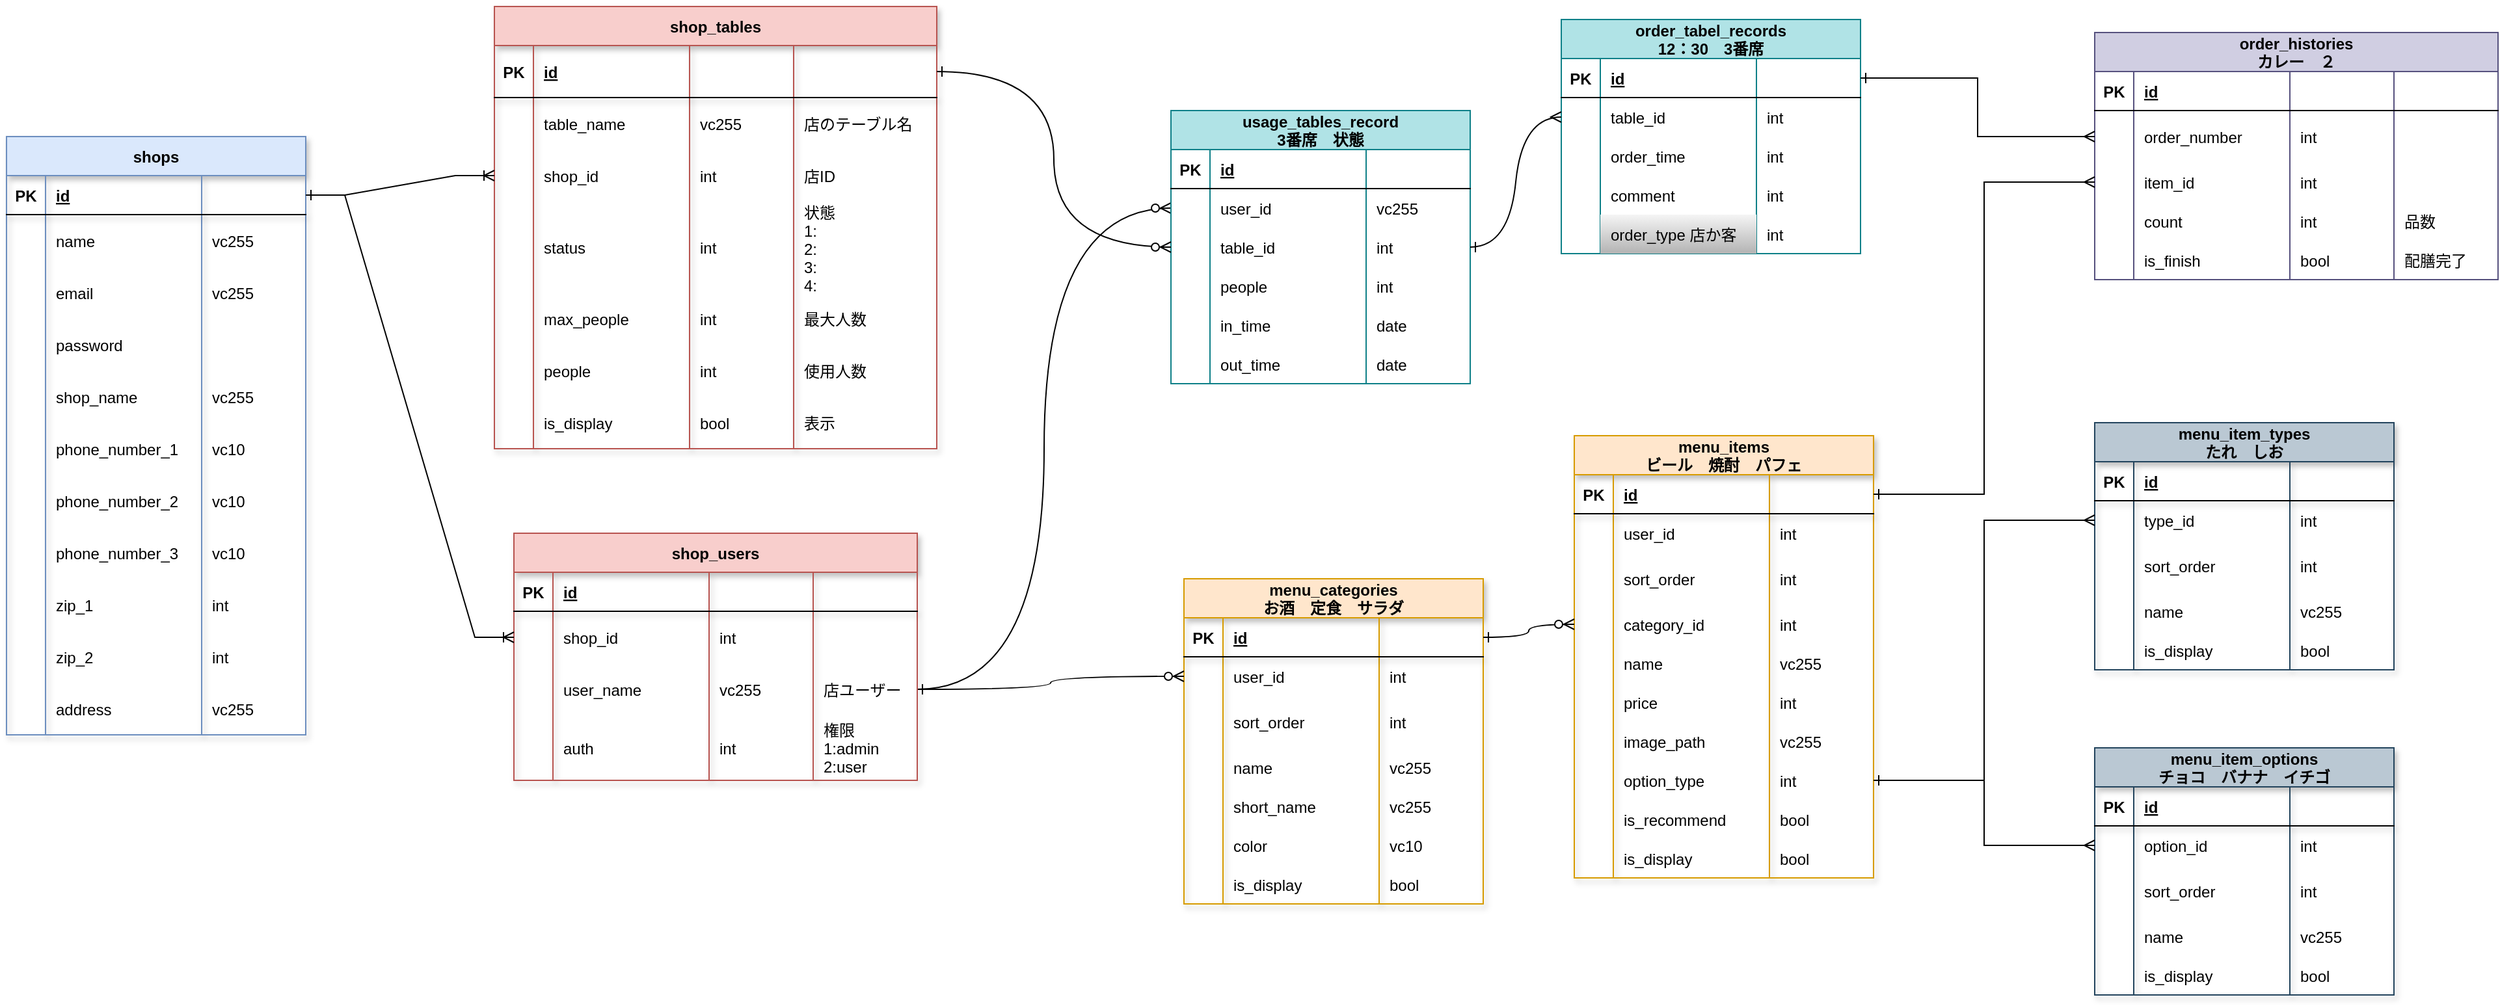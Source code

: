 <mxfile version="15.9.1" type="github">
  <diagram id="R2lEEEUBdFMjLlhIrx00" name="Page-1">
    <mxGraphModel dx="1705" dy="577" grid="1" gridSize="10" guides="1" tooltips="1" connect="1" arrows="1" fold="1" page="1" pageScale="1" pageWidth="850" pageHeight="1100" math="0" shadow="0" extFonts="Permanent Marker^https://fonts.googleapis.com/css?family=Permanent+Marker">
      <root>
        <mxCell id="0" />
        <mxCell id="1" parent="0" />
        <mxCell id="V9-2VAHhNIO3rlKqfjtY-203" value="order_tabel_records&#xa;12：30　3番席" style="shape=table;startSize=30;container=1;collapsible=1;childLayout=tableLayout;fixedRows=1;rowLines=0;fontStyle=1;align=center;resizeLast=1;fillColor=#b0e3e6;strokeColor=#0e8088;" parent="1" vertex="1">
          <mxGeometry x="770" y="90" width="230" height="180" as="geometry" />
        </mxCell>
        <mxCell id="V9-2VAHhNIO3rlKqfjtY-204" value="" style="shape=partialRectangle;collapsible=0;dropTarget=0;pointerEvents=0;fillColor=none;points=[[0,0.5],[1,0.5]];portConstraint=eastwest;top=0;left=0;right=0;bottom=1;" parent="V9-2VAHhNIO3rlKqfjtY-203" vertex="1">
          <mxGeometry y="30" width="230" height="30" as="geometry" />
        </mxCell>
        <mxCell id="V9-2VAHhNIO3rlKqfjtY-205" value="PK" style="shape=partialRectangle;overflow=hidden;connectable=0;fillColor=none;top=0;left=0;bottom=0;right=0;fontStyle=1;" parent="V9-2VAHhNIO3rlKqfjtY-204" vertex="1">
          <mxGeometry width="30" height="30" as="geometry">
            <mxRectangle width="30" height="30" as="alternateBounds" />
          </mxGeometry>
        </mxCell>
        <mxCell id="V9-2VAHhNIO3rlKqfjtY-206" value="id" style="shape=partialRectangle;overflow=hidden;connectable=0;fillColor=none;top=0;left=0;bottom=0;right=0;align=left;spacingLeft=6;fontStyle=5;" parent="V9-2VAHhNIO3rlKqfjtY-204" vertex="1">
          <mxGeometry x="30" width="120" height="30" as="geometry">
            <mxRectangle width="120" height="30" as="alternateBounds" />
          </mxGeometry>
        </mxCell>
        <mxCell id="V9-2VAHhNIO3rlKqfjtY-207" style="shape=partialRectangle;overflow=hidden;connectable=0;fillColor=none;top=0;left=0;bottom=0;right=0;align=left;spacingLeft=6;fontStyle=5;" parent="V9-2VAHhNIO3rlKqfjtY-204" vertex="1">
          <mxGeometry x="150" width="80" height="30" as="geometry">
            <mxRectangle width="80" height="30" as="alternateBounds" />
          </mxGeometry>
        </mxCell>
        <mxCell id="V9-2VAHhNIO3rlKqfjtY-208" style="shape=partialRectangle;collapsible=0;dropTarget=0;pointerEvents=0;fillColor=none;points=[[0,0.5],[1,0.5]];portConstraint=eastwest;top=0;left=0;right=0;bottom=0;" parent="V9-2VAHhNIO3rlKqfjtY-203" vertex="1">
          <mxGeometry y="60" width="230" height="30" as="geometry" />
        </mxCell>
        <mxCell id="V9-2VAHhNIO3rlKqfjtY-209" style="shape=partialRectangle;overflow=hidden;connectable=0;fillColor=none;top=0;left=0;bottom=0;right=0;" parent="V9-2VAHhNIO3rlKqfjtY-208" vertex="1">
          <mxGeometry width="30" height="30" as="geometry">
            <mxRectangle width="30" height="30" as="alternateBounds" />
          </mxGeometry>
        </mxCell>
        <mxCell id="V9-2VAHhNIO3rlKqfjtY-210" value="table_id" style="shape=partialRectangle;overflow=hidden;connectable=0;fillColor=none;top=0;left=0;bottom=0;right=0;align=left;spacingLeft=6;" parent="V9-2VAHhNIO3rlKqfjtY-208" vertex="1">
          <mxGeometry x="30" width="120" height="30" as="geometry">
            <mxRectangle width="120" height="30" as="alternateBounds" />
          </mxGeometry>
        </mxCell>
        <mxCell id="V9-2VAHhNIO3rlKqfjtY-211" value="int" style="shape=partialRectangle;overflow=hidden;connectable=0;fillColor=none;top=0;left=0;bottom=0;right=0;align=left;spacingLeft=6;" parent="V9-2VAHhNIO3rlKqfjtY-208" vertex="1">
          <mxGeometry x="150" width="80" height="30" as="geometry">
            <mxRectangle width="80" height="30" as="alternateBounds" />
          </mxGeometry>
        </mxCell>
        <mxCell id="V9-2VAHhNIO3rlKqfjtY-212" style="shape=partialRectangle;collapsible=0;dropTarget=0;pointerEvents=0;fillColor=none;points=[[0,0.5],[1,0.5]];portConstraint=eastwest;top=0;left=0;right=0;bottom=0;" parent="V9-2VAHhNIO3rlKqfjtY-203" vertex="1">
          <mxGeometry y="90" width="230" height="30" as="geometry" />
        </mxCell>
        <mxCell id="V9-2VAHhNIO3rlKqfjtY-213" style="shape=partialRectangle;overflow=hidden;connectable=0;fillColor=none;top=0;left=0;bottom=0;right=0;" parent="V9-2VAHhNIO3rlKqfjtY-212" vertex="1">
          <mxGeometry width="30" height="30" as="geometry">
            <mxRectangle width="30" height="30" as="alternateBounds" />
          </mxGeometry>
        </mxCell>
        <mxCell id="V9-2VAHhNIO3rlKqfjtY-214" value="order_time" style="shape=partialRectangle;overflow=hidden;connectable=0;fillColor=none;top=0;left=0;bottom=0;right=0;align=left;spacingLeft=6;" parent="V9-2VAHhNIO3rlKqfjtY-212" vertex="1">
          <mxGeometry x="30" width="120" height="30" as="geometry">
            <mxRectangle width="120" height="30" as="alternateBounds" />
          </mxGeometry>
        </mxCell>
        <mxCell id="V9-2VAHhNIO3rlKqfjtY-215" value="int" style="shape=partialRectangle;overflow=hidden;connectable=0;fillColor=none;top=0;left=0;bottom=0;right=0;align=left;spacingLeft=6;" parent="V9-2VAHhNIO3rlKqfjtY-212" vertex="1">
          <mxGeometry x="150" width="80" height="30" as="geometry">
            <mxRectangle width="80" height="30" as="alternateBounds" />
          </mxGeometry>
        </mxCell>
        <mxCell id="V9-2VAHhNIO3rlKqfjtY-216" value="" style="shape=partialRectangle;collapsible=0;dropTarget=0;pointerEvents=0;fillColor=none;points=[[0,0.5],[1,0.5]];portConstraint=eastwest;top=0;left=0;right=0;bottom=0;" parent="V9-2VAHhNIO3rlKqfjtY-203" vertex="1">
          <mxGeometry y="120" width="230" height="30" as="geometry" />
        </mxCell>
        <mxCell id="V9-2VAHhNIO3rlKqfjtY-217" value="" style="shape=partialRectangle;overflow=hidden;connectable=0;fillColor=none;top=0;left=0;bottom=0;right=0;" parent="V9-2VAHhNIO3rlKqfjtY-216" vertex="1">
          <mxGeometry width="30" height="30" as="geometry">
            <mxRectangle width="30" height="30" as="alternateBounds" />
          </mxGeometry>
        </mxCell>
        <mxCell id="V9-2VAHhNIO3rlKqfjtY-218" value="comment" style="shape=partialRectangle;overflow=hidden;connectable=0;fillColor=none;top=0;left=0;bottom=0;right=0;align=left;spacingLeft=6;" parent="V9-2VAHhNIO3rlKqfjtY-216" vertex="1">
          <mxGeometry x="30" width="120" height="30" as="geometry">
            <mxRectangle width="120" height="30" as="alternateBounds" />
          </mxGeometry>
        </mxCell>
        <mxCell id="V9-2VAHhNIO3rlKqfjtY-219" value="int" style="shape=partialRectangle;overflow=hidden;connectable=0;fillColor=none;top=0;left=0;bottom=0;right=0;align=left;spacingLeft=6;" parent="V9-2VAHhNIO3rlKqfjtY-216" vertex="1">
          <mxGeometry x="150" width="80" height="30" as="geometry">
            <mxRectangle width="80" height="30" as="alternateBounds" />
          </mxGeometry>
        </mxCell>
        <mxCell id="V9-2VAHhNIO3rlKqfjtY-220" style="shape=partialRectangle;collapsible=0;dropTarget=0;pointerEvents=0;fillColor=none;points=[[0,0.5],[1,0.5]];portConstraint=eastwest;top=0;left=0;right=0;bottom=0;" parent="V9-2VAHhNIO3rlKqfjtY-203" vertex="1">
          <mxGeometry y="150" width="230" height="30" as="geometry" />
        </mxCell>
        <mxCell id="V9-2VAHhNIO3rlKqfjtY-221" style="shape=partialRectangle;overflow=hidden;connectable=0;fillColor=none;top=0;left=0;bottom=0;right=0;" parent="V9-2VAHhNIO3rlKqfjtY-220" vertex="1">
          <mxGeometry width="30" height="30" as="geometry">
            <mxRectangle width="30" height="30" as="alternateBounds" />
          </mxGeometry>
        </mxCell>
        <mxCell id="V9-2VAHhNIO3rlKqfjtY-222" value="order_type 店か客" style="shape=partialRectangle;overflow=hidden;connectable=0;fillColor=#f5f5f5;top=0;left=0;bottom=0;right=0;align=left;spacingLeft=6;gradientColor=#b3b3b3;strokeColor=#666666;" parent="V9-2VAHhNIO3rlKqfjtY-220" vertex="1">
          <mxGeometry x="30" width="120" height="30" as="geometry">
            <mxRectangle width="120" height="30" as="alternateBounds" />
          </mxGeometry>
        </mxCell>
        <mxCell id="V9-2VAHhNIO3rlKqfjtY-223" value="int" style="shape=partialRectangle;overflow=hidden;connectable=0;fillColor=none;top=0;left=0;bottom=0;right=0;align=left;spacingLeft=6;" parent="V9-2VAHhNIO3rlKqfjtY-220" vertex="1">
          <mxGeometry x="150" width="80" height="30" as="geometry">
            <mxRectangle width="80" height="30" as="alternateBounds" />
          </mxGeometry>
        </mxCell>
        <mxCell id="V9-2VAHhNIO3rlKqfjtY-224" value="menu_items&#xa;ビール　焼酎　パフェ" style="shape=table;startSize=30;container=1;collapsible=1;childLayout=tableLayout;fixedRows=1;rowLines=0;fontStyle=1;align=center;resizeLast=1;shadow=1;fillColor=#ffe6cc;strokeColor=#d79b00;" parent="1" vertex="1">
          <mxGeometry x="780" y="410" width="230" height="340" as="geometry" />
        </mxCell>
        <mxCell id="V9-2VAHhNIO3rlKqfjtY-225" value="" style="shape=partialRectangle;collapsible=0;dropTarget=0;pointerEvents=0;fillColor=none;top=0;left=0;bottom=1;right=0;points=[[0,0.5],[1,0.5]];portConstraint=eastwest;shadow=1;" parent="V9-2VAHhNIO3rlKqfjtY-224" vertex="1">
          <mxGeometry y="30" width="230" height="30" as="geometry" />
        </mxCell>
        <mxCell id="V9-2VAHhNIO3rlKqfjtY-226" value="PK" style="shape=partialRectangle;connectable=0;fillColor=none;top=0;left=0;bottom=0;right=0;fontStyle=1;overflow=hidden;shadow=1;" parent="V9-2VAHhNIO3rlKqfjtY-225" vertex="1">
          <mxGeometry width="30" height="30" as="geometry">
            <mxRectangle width="30" height="30" as="alternateBounds" />
          </mxGeometry>
        </mxCell>
        <mxCell id="V9-2VAHhNIO3rlKqfjtY-227" value="id" style="shape=partialRectangle;connectable=0;fillColor=none;top=0;left=0;bottom=0;right=0;align=left;spacingLeft=6;fontStyle=5;overflow=hidden;shadow=1;" parent="V9-2VAHhNIO3rlKqfjtY-225" vertex="1">
          <mxGeometry x="30" width="120" height="30" as="geometry">
            <mxRectangle width="120" height="30" as="alternateBounds" />
          </mxGeometry>
        </mxCell>
        <mxCell id="V9-2VAHhNIO3rlKqfjtY-228" style="shape=partialRectangle;connectable=0;fillColor=none;top=0;left=0;bottom=0;right=0;align=left;spacingLeft=6;fontStyle=5;overflow=hidden;shadow=1;" parent="V9-2VAHhNIO3rlKqfjtY-225" vertex="1">
          <mxGeometry x="150" width="80" height="30" as="geometry">
            <mxRectangle width="80" height="30" as="alternateBounds" />
          </mxGeometry>
        </mxCell>
        <mxCell id="V9-2VAHhNIO3rlKqfjtY-229" value="" style="shape=partialRectangle;collapsible=0;dropTarget=0;pointerEvents=0;fillColor=none;top=0;left=0;bottom=0;right=0;points=[[0,0.5],[1,0.5]];portConstraint=eastwest;shadow=1;" parent="V9-2VAHhNIO3rlKqfjtY-224" vertex="1">
          <mxGeometry y="60" width="230" height="30" as="geometry" />
        </mxCell>
        <mxCell id="V9-2VAHhNIO3rlKqfjtY-230" value="" style="shape=partialRectangle;connectable=0;fillColor=none;top=0;left=0;bottom=0;right=0;editable=1;overflow=hidden;shadow=1;" parent="V9-2VAHhNIO3rlKqfjtY-229" vertex="1">
          <mxGeometry width="30" height="30" as="geometry">
            <mxRectangle width="30" height="30" as="alternateBounds" />
          </mxGeometry>
        </mxCell>
        <mxCell id="V9-2VAHhNIO3rlKqfjtY-231" value="user_id" style="shape=partialRectangle;connectable=0;fillColor=none;top=0;left=0;bottom=0;right=0;align=left;spacingLeft=6;overflow=hidden;shadow=1;" parent="V9-2VAHhNIO3rlKqfjtY-229" vertex="1">
          <mxGeometry x="30" width="120" height="30" as="geometry">
            <mxRectangle width="120" height="30" as="alternateBounds" />
          </mxGeometry>
        </mxCell>
        <mxCell id="V9-2VAHhNIO3rlKqfjtY-232" value="int" style="shape=partialRectangle;connectable=0;fillColor=none;top=0;left=0;bottom=0;right=0;align=left;spacingLeft=6;overflow=hidden;shadow=1;" parent="V9-2VAHhNIO3rlKqfjtY-229" vertex="1">
          <mxGeometry x="150" width="80" height="30" as="geometry">
            <mxRectangle width="80" height="30" as="alternateBounds" />
          </mxGeometry>
        </mxCell>
        <mxCell id="V9-2VAHhNIO3rlKqfjtY-233" value="" style="shape=partialRectangle;collapsible=0;dropTarget=0;pointerEvents=0;fillColor=none;top=0;left=0;bottom=0;right=0;points=[[0,0.5],[1,0.5]];portConstraint=eastwest;shadow=1;" parent="V9-2VAHhNIO3rlKqfjtY-224" vertex="1">
          <mxGeometry y="90" width="230" height="40" as="geometry" />
        </mxCell>
        <mxCell id="V9-2VAHhNIO3rlKqfjtY-234" value="" style="shape=partialRectangle;connectable=0;fillColor=none;top=0;left=0;bottom=0;right=0;editable=1;overflow=hidden;shadow=1;" parent="V9-2VAHhNIO3rlKqfjtY-233" vertex="1">
          <mxGeometry width="30" height="40" as="geometry">
            <mxRectangle width="30" height="40" as="alternateBounds" />
          </mxGeometry>
        </mxCell>
        <mxCell id="V9-2VAHhNIO3rlKqfjtY-235" value="sort_order" style="shape=partialRectangle;connectable=0;fillColor=none;top=0;left=0;bottom=0;right=0;align=left;spacingLeft=6;overflow=hidden;shadow=1;" parent="V9-2VAHhNIO3rlKqfjtY-233" vertex="1">
          <mxGeometry x="30" width="120" height="40" as="geometry">
            <mxRectangle width="120" height="40" as="alternateBounds" />
          </mxGeometry>
        </mxCell>
        <mxCell id="V9-2VAHhNIO3rlKqfjtY-236" value="int" style="shape=partialRectangle;connectable=0;fillColor=none;top=0;left=0;bottom=0;right=0;align=left;spacingLeft=6;overflow=hidden;shadow=1;" parent="V9-2VAHhNIO3rlKqfjtY-233" vertex="1">
          <mxGeometry x="150" width="80" height="40" as="geometry">
            <mxRectangle width="80" height="40" as="alternateBounds" />
          </mxGeometry>
        </mxCell>
        <mxCell id="V9-2VAHhNIO3rlKqfjtY-237" style="shape=partialRectangle;collapsible=0;dropTarget=0;pointerEvents=0;fillColor=none;top=0;left=0;bottom=0;right=0;points=[[0,0.5],[1,0.5]];portConstraint=eastwest;shadow=1;" parent="V9-2VAHhNIO3rlKqfjtY-224" vertex="1">
          <mxGeometry y="130" width="230" height="30" as="geometry" />
        </mxCell>
        <mxCell id="V9-2VAHhNIO3rlKqfjtY-238" value="" style="shape=partialRectangle;connectable=0;fillColor=none;top=0;left=0;bottom=0;right=0;editable=1;overflow=hidden;shadow=1;" parent="V9-2VAHhNIO3rlKqfjtY-237" vertex="1">
          <mxGeometry width="30" height="30" as="geometry">
            <mxRectangle width="30" height="30" as="alternateBounds" />
          </mxGeometry>
        </mxCell>
        <mxCell id="V9-2VAHhNIO3rlKqfjtY-239" value="category_id" style="shape=partialRectangle;connectable=0;fillColor=none;top=0;left=0;bottom=0;right=0;align=left;spacingLeft=6;overflow=hidden;shadow=1;" parent="V9-2VAHhNIO3rlKqfjtY-237" vertex="1">
          <mxGeometry x="30" width="120" height="30" as="geometry">
            <mxRectangle width="120" height="30" as="alternateBounds" />
          </mxGeometry>
        </mxCell>
        <mxCell id="V9-2VAHhNIO3rlKqfjtY-240" value="int" style="shape=partialRectangle;connectable=0;fillColor=none;top=0;left=0;bottom=0;right=0;align=left;spacingLeft=6;overflow=hidden;shadow=1;" parent="V9-2VAHhNIO3rlKqfjtY-237" vertex="1">
          <mxGeometry x="150" width="80" height="30" as="geometry">
            <mxRectangle width="80" height="30" as="alternateBounds" />
          </mxGeometry>
        </mxCell>
        <mxCell id="V9-2VAHhNIO3rlKqfjtY-241" value="" style="shape=partialRectangle;collapsible=0;dropTarget=0;pointerEvents=0;fillColor=none;top=0;left=0;bottom=0;right=0;points=[[0,0.5],[1,0.5]];portConstraint=eastwest;shadow=1;" parent="V9-2VAHhNIO3rlKqfjtY-224" vertex="1">
          <mxGeometry y="160" width="230" height="30" as="geometry" />
        </mxCell>
        <mxCell id="V9-2VAHhNIO3rlKqfjtY-242" value="" style="shape=partialRectangle;connectable=0;fillColor=none;top=0;left=0;bottom=0;right=0;editable=1;overflow=hidden;shadow=1;" parent="V9-2VAHhNIO3rlKqfjtY-241" vertex="1">
          <mxGeometry width="30" height="30" as="geometry">
            <mxRectangle width="30" height="30" as="alternateBounds" />
          </mxGeometry>
        </mxCell>
        <mxCell id="V9-2VAHhNIO3rlKqfjtY-243" value="name" style="shape=partialRectangle;connectable=0;fillColor=none;top=0;left=0;bottom=0;right=0;align=left;spacingLeft=6;overflow=hidden;shadow=1;" parent="V9-2VAHhNIO3rlKqfjtY-241" vertex="1">
          <mxGeometry x="30" width="120" height="30" as="geometry">
            <mxRectangle width="120" height="30" as="alternateBounds" />
          </mxGeometry>
        </mxCell>
        <mxCell id="V9-2VAHhNIO3rlKqfjtY-244" value="vc255" style="shape=partialRectangle;connectable=0;fillColor=none;top=0;left=0;bottom=0;right=0;align=left;spacingLeft=6;overflow=hidden;shadow=1;" parent="V9-2VAHhNIO3rlKqfjtY-241" vertex="1">
          <mxGeometry x="150" width="80" height="30" as="geometry">
            <mxRectangle width="80" height="30" as="alternateBounds" />
          </mxGeometry>
        </mxCell>
        <mxCell id="V9-2VAHhNIO3rlKqfjtY-245" style="shape=partialRectangle;collapsible=0;dropTarget=0;pointerEvents=0;fillColor=none;top=0;left=0;bottom=0;right=0;points=[[0,0.5],[1,0.5]];portConstraint=eastwest;shadow=1;" parent="V9-2VAHhNIO3rlKqfjtY-224" vertex="1">
          <mxGeometry y="190" width="230" height="30" as="geometry" />
        </mxCell>
        <mxCell id="V9-2VAHhNIO3rlKqfjtY-246" style="shape=partialRectangle;connectable=0;fillColor=none;top=0;left=0;bottom=0;right=0;editable=1;overflow=hidden;shadow=1;" parent="V9-2VAHhNIO3rlKqfjtY-245" vertex="1">
          <mxGeometry width="30" height="30" as="geometry">
            <mxRectangle width="30" height="30" as="alternateBounds" />
          </mxGeometry>
        </mxCell>
        <mxCell id="V9-2VAHhNIO3rlKqfjtY-247" value="price" style="shape=partialRectangle;connectable=0;fillColor=none;top=0;left=0;bottom=0;right=0;align=left;spacingLeft=6;overflow=hidden;shadow=1;" parent="V9-2VAHhNIO3rlKqfjtY-245" vertex="1">
          <mxGeometry x="30" width="120" height="30" as="geometry">
            <mxRectangle width="120" height="30" as="alternateBounds" />
          </mxGeometry>
        </mxCell>
        <mxCell id="V9-2VAHhNIO3rlKqfjtY-248" value="int" style="shape=partialRectangle;connectable=0;fillColor=none;top=0;left=0;bottom=0;right=0;align=left;spacingLeft=6;overflow=hidden;shadow=1;" parent="V9-2VAHhNIO3rlKqfjtY-245" vertex="1">
          <mxGeometry x="150" width="80" height="30" as="geometry">
            <mxRectangle width="80" height="30" as="alternateBounds" />
          </mxGeometry>
        </mxCell>
        <mxCell id="V9-2VAHhNIO3rlKqfjtY-249" style="shape=partialRectangle;collapsible=0;dropTarget=0;pointerEvents=0;fillColor=none;top=0;left=0;bottom=0;right=0;points=[[0,0.5],[1,0.5]];portConstraint=eastwest;shadow=1;" parent="V9-2VAHhNIO3rlKqfjtY-224" vertex="1">
          <mxGeometry y="220" width="230" height="30" as="geometry" />
        </mxCell>
        <mxCell id="V9-2VAHhNIO3rlKqfjtY-250" style="shape=partialRectangle;connectable=0;fillColor=none;top=0;left=0;bottom=0;right=0;editable=1;overflow=hidden;shadow=1;" parent="V9-2VAHhNIO3rlKqfjtY-249" vertex="1">
          <mxGeometry width="30" height="30" as="geometry">
            <mxRectangle width="30" height="30" as="alternateBounds" />
          </mxGeometry>
        </mxCell>
        <mxCell id="V9-2VAHhNIO3rlKqfjtY-251" value="image_path" style="shape=partialRectangle;connectable=0;fillColor=none;top=0;left=0;bottom=0;right=0;align=left;spacingLeft=6;overflow=hidden;shadow=1;" parent="V9-2VAHhNIO3rlKqfjtY-249" vertex="1">
          <mxGeometry x="30" width="120" height="30" as="geometry">
            <mxRectangle width="120" height="30" as="alternateBounds" />
          </mxGeometry>
        </mxCell>
        <mxCell id="V9-2VAHhNIO3rlKqfjtY-252" value="vc255" style="shape=partialRectangle;connectable=0;fillColor=none;top=0;left=0;bottom=0;right=0;align=left;spacingLeft=6;overflow=hidden;shadow=1;" parent="V9-2VAHhNIO3rlKqfjtY-249" vertex="1">
          <mxGeometry x="150" width="80" height="30" as="geometry">
            <mxRectangle width="80" height="30" as="alternateBounds" />
          </mxGeometry>
        </mxCell>
        <mxCell id="V9-2VAHhNIO3rlKqfjtY-253" style="shape=partialRectangle;collapsible=0;dropTarget=0;pointerEvents=0;fillColor=none;top=0;left=0;bottom=0;right=0;points=[[0,0.5],[1,0.5]];portConstraint=eastwest;shadow=1;" parent="V9-2VAHhNIO3rlKqfjtY-224" vertex="1">
          <mxGeometry y="250" width="230" height="30" as="geometry" />
        </mxCell>
        <mxCell id="V9-2VAHhNIO3rlKqfjtY-254" style="shape=partialRectangle;connectable=0;fillColor=none;top=0;left=0;bottom=0;right=0;editable=1;overflow=hidden;shadow=1;" parent="V9-2VAHhNIO3rlKqfjtY-253" vertex="1">
          <mxGeometry width="30" height="30" as="geometry">
            <mxRectangle width="30" height="30" as="alternateBounds" />
          </mxGeometry>
        </mxCell>
        <mxCell id="V9-2VAHhNIO3rlKqfjtY-255" value="option_type" style="shape=partialRectangle;connectable=0;fillColor=none;top=0;left=0;bottom=0;right=0;align=left;spacingLeft=6;overflow=hidden;shadow=1;" parent="V9-2VAHhNIO3rlKqfjtY-253" vertex="1">
          <mxGeometry x="30" width="120" height="30" as="geometry">
            <mxRectangle width="120" height="30" as="alternateBounds" />
          </mxGeometry>
        </mxCell>
        <mxCell id="V9-2VAHhNIO3rlKqfjtY-256" value="int" style="shape=partialRectangle;connectable=0;fillColor=none;top=0;left=0;bottom=0;right=0;align=left;spacingLeft=6;overflow=hidden;shadow=1;" parent="V9-2VAHhNIO3rlKqfjtY-253" vertex="1">
          <mxGeometry x="150" width="80" height="30" as="geometry">
            <mxRectangle width="80" height="30" as="alternateBounds" />
          </mxGeometry>
        </mxCell>
        <mxCell id="V9-2VAHhNIO3rlKqfjtY-257" style="shape=partialRectangle;collapsible=0;dropTarget=0;pointerEvents=0;fillColor=none;top=0;left=0;bottom=0;right=0;points=[[0,0.5],[1,0.5]];portConstraint=eastwest;shadow=1;" parent="V9-2VAHhNIO3rlKqfjtY-224" vertex="1">
          <mxGeometry y="280" width="230" height="30" as="geometry" />
        </mxCell>
        <mxCell id="V9-2VAHhNIO3rlKqfjtY-258" style="shape=partialRectangle;connectable=0;fillColor=none;top=0;left=0;bottom=0;right=0;editable=1;overflow=hidden;shadow=1;" parent="V9-2VAHhNIO3rlKqfjtY-257" vertex="1">
          <mxGeometry width="30" height="30" as="geometry">
            <mxRectangle width="30" height="30" as="alternateBounds" />
          </mxGeometry>
        </mxCell>
        <mxCell id="V9-2VAHhNIO3rlKqfjtY-259" value="is_recommend" style="shape=partialRectangle;connectable=0;fillColor=none;top=0;left=0;bottom=0;right=0;align=left;spacingLeft=6;overflow=hidden;shadow=1;" parent="V9-2VAHhNIO3rlKqfjtY-257" vertex="1">
          <mxGeometry x="30" width="120" height="30" as="geometry">
            <mxRectangle width="120" height="30" as="alternateBounds" />
          </mxGeometry>
        </mxCell>
        <mxCell id="V9-2VAHhNIO3rlKqfjtY-260" value="bool" style="shape=partialRectangle;connectable=0;fillColor=none;top=0;left=0;bottom=0;right=0;align=left;spacingLeft=6;overflow=hidden;shadow=1;" parent="V9-2VAHhNIO3rlKqfjtY-257" vertex="1">
          <mxGeometry x="150" width="80" height="30" as="geometry">
            <mxRectangle width="80" height="30" as="alternateBounds" />
          </mxGeometry>
        </mxCell>
        <mxCell id="V9-2VAHhNIO3rlKqfjtY-261" style="shape=partialRectangle;collapsible=0;dropTarget=0;pointerEvents=0;fillColor=none;top=0;left=0;bottom=0;right=0;points=[[0,0.5],[1,0.5]];portConstraint=eastwest;shadow=1;" parent="V9-2VAHhNIO3rlKqfjtY-224" vertex="1">
          <mxGeometry y="310" width="230" height="30" as="geometry" />
        </mxCell>
        <mxCell id="V9-2VAHhNIO3rlKqfjtY-262" style="shape=partialRectangle;connectable=0;fillColor=none;top=0;left=0;bottom=0;right=0;editable=1;overflow=hidden;shadow=1;" parent="V9-2VAHhNIO3rlKqfjtY-261" vertex="1">
          <mxGeometry width="30" height="30" as="geometry">
            <mxRectangle width="30" height="30" as="alternateBounds" />
          </mxGeometry>
        </mxCell>
        <mxCell id="V9-2VAHhNIO3rlKqfjtY-263" value="is_display" style="shape=partialRectangle;connectable=0;fillColor=none;top=0;left=0;bottom=0;right=0;align=left;spacingLeft=6;overflow=hidden;shadow=1;" parent="V9-2VAHhNIO3rlKqfjtY-261" vertex="1">
          <mxGeometry x="30" width="120" height="30" as="geometry">
            <mxRectangle width="120" height="30" as="alternateBounds" />
          </mxGeometry>
        </mxCell>
        <mxCell id="V9-2VAHhNIO3rlKqfjtY-264" value="bool" style="shape=partialRectangle;connectable=0;fillColor=none;top=0;left=0;bottom=0;right=0;align=left;spacingLeft=6;overflow=hidden;shadow=1;" parent="V9-2VAHhNIO3rlKqfjtY-261" vertex="1">
          <mxGeometry x="150" width="80" height="30" as="geometry">
            <mxRectangle width="80" height="30" as="alternateBounds" />
          </mxGeometry>
        </mxCell>
        <mxCell id="V9-2VAHhNIO3rlKqfjtY-265" value="menu_categories&#xa;お酒　定食　サラダ" style="shape=table;startSize=30;container=1;collapsible=1;childLayout=tableLayout;fixedRows=1;rowLines=0;fontStyle=1;align=center;resizeLast=1;shadow=1;fillColor=#ffe6cc;strokeColor=#d79b00;" parent="1" vertex="1">
          <mxGeometry x="480" y="520" width="230" height="250" as="geometry" />
        </mxCell>
        <mxCell id="V9-2VAHhNIO3rlKqfjtY-266" value="" style="shape=partialRectangle;collapsible=0;dropTarget=0;pointerEvents=0;fillColor=none;top=0;left=0;bottom=1;right=0;points=[[0,0.5],[1,0.5]];portConstraint=eastwest;shadow=1;" parent="V9-2VAHhNIO3rlKqfjtY-265" vertex="1">
          <mxGeometry y="30" width="230" height="30" as="geometry" />
        </mxCell>
        <mxCell id="V9-2VAHhNIO3rlKqfjtY-267" value="PK" style="shape=partialRectangle;connectable=0;fillColor=none;top=0;left=0;bottom=0;right=0;fontStyle=1;overflow=hidden;shadow=1;" parent="V9-2VAHhNIO3rlKqfjtY-266" vertex="1">
          <mxGeometry width="30" height="30" as="geometry">
            <mxRectangle width="30" height="30" as="alternateBounds" />
          </mxGeometry>
        </mxCell>
        <mxCell id="V9-2VAHhNIO3rlKqfjtY-268" value="id" style="shape=partialRectangle;connectable=0;fillColor=none;top=0;left=0;bottom=0;right=0;align=left;spacingLeft=6;fontStyle=5;overflow=hidden;shadow=1;" parent="V9-2VAHhNIO3rlKqfjtY-266" vertex="1">
          <mxGeometry x="30" width="120" height="30" as="geometry">
            <mxRectangle width="120" height="30" as="alternateBounds" />
          </mxGeometry>
        </mxCell>
        <mxCell id="V9-2VAHhNIO3rlKqfjtY-269" style="shape=partialRectangle;connectable=0;fillColor=none;top=0;left=0;bottom=0;right=0;align=left;spacingLeft=6;fontStyle=5;overflow=hidden;shadow=1;" parent="V9-2VAHhNIO3rlKqfjtY-266" vertex="1">
          <mxGeometry x="150" width="80" height="30" as="geometry">
            <mxRectangle width="80" height="30" as="alternateBounds" />
          </mxGeometry>
        </mxCell>
        <mxCell id="V9-2VAHhNIO3rlKqfjtY-270" value="" style="shape=partialRectangle;collapsible=0;dropTarget=0;pointerEvents=0;fillColor=none;top=0;left=0;bottom=0;right=0;points=[[0,0.5],[1,0.5]];portConstraint=eastwest;shadow=1;" parent="V9-2VAHhNIO3rlKqfjtY-265" vertex="1">
          <mxGeometry y="60" width="230" height="30" as="geometry" />
        </mxCell>
        <mxCell id="V9-2VAHhNIO3rlKqfjtY-271" value="" style="shape=partialRectangle;connectable=0;fillColor=none;top=0;left=0;bottom=0;right=0;editable=1;overflow=hidden;shadow=1;" parent="V9-2VAHhNIO3rlKqfjtY-270" vertex="1">
          <mxGeometry width="30" height="30" as="geometry">
            <mxRectangle width="30" height="30" as="alternateBounds" />
          </mxGeometry>
        </mxCell>
        <mxCell id="V9-2VAHhNIO3rlKqfjtY-272" value="user_id" style="shape=partialRectangle;connectable=0;fillColor=none;top=0;left=0;bottom=0;right=0;align=left;spacingLeft=6;overflow=hidden;shadow=1;" parent="V9-2VAHhNIO3rlKqfjtY-270" vertex="1">
          <mxGeometry x="30" width="120" height="30" as="geometry">
            <mxRectangle width="120" height="30" as="alternateBounds" />
          </mxGeometry>
        </mxCell>
        <mxCell id="V9-2VAHhNIO3rlKqfjtY-273" value="int" style="shape=partialRectangle;connectable=0;fillColor=none;top=0;left=0;bottom=0;right=0;align=left;spacingLeft=6;overflow=hidden;shadow=1;" parent="V9-2VAHhNIO3rlKqfjtY-270" vertex="1">
          <mxGeometry x="150" width="80" height="30" as="geometry">
            <mxRectangle width="80" height="30" as="alternateBounds" />
          </mxGeometry>
        </mxCell>
        <mxCell id="V9-2VAHhNIO3rlKqfjtY-274" value="" style="shape=partialRectangle;collapsible=0;dropTarget=0;pointerEvents=0;fillColor=none;top=0;left=0;bottom=0;right=0;points=[[0,0.5],[1,0.5]];portConstraint=eastwest;shadow=1;" parent="V9-2VAHhNIO3rlKqfjtY-265" vertex="1">
          <mxGeometry y="90" width="230" height="40" as="geometry" />
        </mxCell>
        <mxCell id="V9-2VAHhNIO3rlKqfjtY-275" value="" style="shape=partialRectangle;connectable=0;fillColor=none;top=0;left=0;bottom=0;right=0;editable=1;overflow=hidden;shadow=1;" parent="V9-2VAHhNIO3rlKqfjtY-274" vertex="1">
          <mxGeometry width="30" height="40" as="geometry">
            <mxRectangle width="30" height="40" as="alternateBounds" />
          </mxGeometry>
        </mxCell>
        <mxCell id="V9-2VAHhNIO3rlKqfjtY-276" value="sort_order" style="shape=partialRectangle;connectable=0;fillColor=none;top=0;left=0;bottom=0;right=0;align=left;spacingLeft=6;overflow=hidden;shadow=1;" parent="V9-2VAHhNIO3rlKqfjtY-274" vertex="1">
          <mxGeometry x="30" width="120" height="40" as="geometry">
            <mxRectangle width="120" height="40" as="alternateBounds" />
          </mxGeometry>
        </mxCell>
        <mxCell id="V9-2VAHhNIO3rlKqfjtY-277" value="int" style="shape=partialRectangle;connectable=0;fillColor=none;top=0;left=0;bottom=0;right=0;align=left;spacingLeft=6;overflow=hidden;shadow=1;" parent="V9-2VAHhNIO3rlKqfjtY-274" vertex="1">
          <mxGeometry x="150" width="80" height="40" as="geometry">
            <mxRectangle width="80" height="40" as="alternateBounds" />
          </mxGeometry>
        </mxCell>
        <mxCell id="V9-2VAHhNIO3rlKqfjtY-278" value="" style="shape=partialRectangle;collapsible=0;dropTarget=0;pointerEvents=0;fillColor=none;top=0;left=0;bottom=0;right=0;points=[[0,0.5],[1,0.5]];portConstraint=eastwest;shadow=1;" parent="V9-2VAHhNIO3rlKqfjtY-265" vertex="1">
          <mxGeometry y="130" width="230" height="30" as="geometry" />
        </mxCell>
        <mxCell id="V9-2VAHhNIO3rlKqfjtY-279" value="" style="shape=partialRectangle;connectable=0;fillColor=none;top=0;left=0;bottom=0;right=0;editable=1;overflow=hidden;shadow=1;" parent="V9-2VAHhNIO3rlKqfjtY-278" vertex="1">
          <mxGeometry width="30" height="30" as="geometry">
            <mxRectangle width="30" height="30" as="alternateBounds" />
          </mxGeometry>
        </mxCell>
        <mxCell id="V9-2VAHhNIO3rlKqfjtY-280" value="name" style="shape=partialRectangle;connectable=0;fillColor=none;top=0;left=0;bottom=0;right=0;align=left;spacingLeft=6;overflow=hidden;shadow=1;" parent="V9-2VAHhNIO3rlKqfjtY-278" vertex="1">
          <mxGeometry x="30" width="120" height="30" as="geometry">
            <mxRectangle width="120" height="30" as="alternateBounds" />
          </mxGeometry>
        </mxCell>
        <mxCell id="V9-2VAHhNIO3rlKqfjtY-281" value="vc255" style="shape=partialRectangle;connectable=0;fillColor=none;top=0;left=0;bottom=0;right=0;align=left;spacingLeft=6;overflow=hidden;shadow=1;" parent="V9-2VAHhNIO3rlKqfjtY-278" vertex="1">
          <mxGeometry x="150" width="80" height="30" as="geometry">
            <mxRectangle width="80" height="30" as="alternateBounds" />
          </mxGeometry>
        </mxCell>
        <mxCell id="V9-2VAHhNIO3rlKqfjtY-282" style="shape=partialRectangle;collapsible=0;dropTarget=0;pointerEvents=0;fillColor=none;top=0;left=0;bottom=0;right=0;points=[[0,0.5],[1,0.5]];portConstraint=eastwest;shadow=1;" parent="V9-2VAHhNIO3rlKqfjtY-265" vertex="1">
          <mxGeometry y="160" width="230" height="30" as="geometry" />
        </mxCell>
        <mxCell id="V9-2VAHhNIO3rlKqfjtY-283" value="" style="shape=partialRectangle;connectable=0;fillColor=none;top=0;left=0;bottom=0;right=0;editable=1;overflow=hidden;shadow=1;" parent="V9-2VAHhNIO3rlKqfjtY-282" vertex="1">
          <mxGeometry width="30" height="30" as="geometry">
            <mxRectangle width="30" height="30" as="alternateBounds" />
          </mxGeometry>
        </mxCell>
        <mxCell id="V9-2VAHhNIO3rlKqfjtY-284" value="short_name" style="shape=partialRectangle;connectable=0;fillColor=none;top=0;left=0;bottom=0;right=0;align=left;spacingLeft=6;overflow=hidden;shadow=1;" parent="V9-2VAHhNIO3rlKqfjtY-282" vertex="1">
          <mxGeometry x="30" width="120" height="30" as="geometry">
            <mxRectangle width="120" height="30" as="alternateBounds" />
          </mxGeometry>
        </mxCell>
        <mxCell id="V9-2VAHhNIO3rlKqfjtY-285" value="vc255" style="shape=partialRectangle;connectable=0;fillColor=none;top=0;left=0;bottom=0;right=0;align=left;spacingLeft=6;overflow=hidden;shadow=1;" parent="V9-2VAHhNIO3rlKqfjtY-282" vertex="1">
          <mxGeometry x="150" width="80" height="30" as="geometry">
            <mxRectangle width="80" height="30" as="alternateBounds" />
          </mxGeometry>
        </mxCell>
        <mxCell id="V9-2VAHhNIO3rlKqfjtY-286" style="shape=partialRectangle;collapsible=0;dropTarget=0;pointerEvents=0;fillColor=none;top=0;left=0;bottom=0;right=0;points=[[0,0.5],[1,0.5]];portConstraint=eastwest;shadow=1;" parent="V9-2VAHhNIO3rlKqfjtY-265" vertex="1">
          <mxGeometry y="190" width="230" height="30" as="geometry" />
        </mxCell>
        <mxCell id="V9-2VAHhNIO3rlKqfjtY-287" style="shape=partialRectangle;connectable=0;fillColor=none;top=0;left=0;bottom=0;right=0;editable=1;overflow=hidden;shadow=1;" parent="V9-2VAHhNIO3rlKqfjtY-286" vertex="1">
          <mxGeometry width="30" height="30" as="geometry">
            <mxRectangle width="30" height="30" as="alternateBounds" />
          </mxGeometry>
        </mxCell>
        <mxCell id="V9-2VAHhNIO3rlKqfjtY-288" value="color" style="shape=partialRectangle;connectable=0;fillColor=none;top=0;left=0;bottom=0;right=0;align=left;spacingLeft=6;overflow=hidden;shadow=1;" parent="V9-2VAHhNIO3rlKqfjtY-286" vertex="1">
          <mxGeometry x="30" width="120" height="30" as="geometry">
            <mxRectangle width="120" height="30" as="alternateBounds" />
          </mxGeometry>
        </mxCell>
        <mxCell id="V9-2VAHhNIO3rlKqfjtY-289" value="vc10" style="shape=partialRectangle;connectable=0;fillColor=none;top=0;left=0;bottom=0;right=0;align=left;spacingLeft=6;overflow=hidden;shadow=1;" parent="V9-2VAHhNIO3rlKqfjtY-286" vertex="1">
          <mxGeometry x="150" width="80" height="30" as="geometry">
            <mxRectangle width="80" height="30" as="alternateBounds" />
          </mxGeometry>
        </mxCell>
        <mxCell id="V9-2VAHhNIO3rlKqfjtY-290" style="shape=partialRectangle;collapsible=0;dropTarget=0;pointerEvents=0;fillColor=none;top=0;left=0;bottom=0;right=0;points=[[0,0.5],[1,0.5]];portConstraint=eastwest;shadow=1;" parent="V9-2VAHhNIO3rlKqfjtY-265" vertex="1">
          <mxGeometry y="220" width="230" height="30" as="geometry" />
        </mxCell>
        <mxCell id="V9-2VAHhNIO3rlKqfjtY-291" style="shape=partialRectangle;connectable=0;fillColor=none;top=0;left=0;bottom=0;right=0;editable=1;overflow=hidden;shadow=1;" parent="V9-2VAHhNIO3rlKqfjtY-290" vertex="1">
          <mxGeometry width="30" height="30" as="geometry">
            <mxRectangle width="30" height="30" as="alternateBounds" />
          </mxGeometry>
        </mxCell>
        <mxCell id="V9-2VAHhNIO3rlKqfjtY-292" value="is_display" style="shape=partialRectangle;connectable=0;fillColor=none;top=0;left=0;bottom=0;right=0;align=left;spacingLeft=6;overflow=hidden;shadow=1;" parent="V9-2VAHhNIO3rlKqfjtY-290" vertex="1">
          <mxGeometry x="30" width="120" height="30" as="geometry">
            <mxRectangle width="120" height="30" as="alternateBounds" />
          </mxGeometry>
        </mxCell>
        <mxCell id="V9-2VAHhNIO3rlKqfjtY-293" value="bool" style="shape=partialRectangle;connectable=0;fillColor=none;top=0;left=0;bottom=0;right=0;align=left;spacingLeft=6;overflow=hidden;shadow=1;" parent="V9-2VAHhNIO3rlKqfjtY-290" vertex="1">
          <mxGeometry x="150" width="80" height="30" as="geometry">
            <mxRectangle width="80" height="30" as="alternateBounds" />
          </mxGeometry>
        </mxCell>
        <mxCell id="V9-2VAHhNIO3rlKqfjtY-294" value="shops" style="shape=table;startSize=30;container=1;collapsible=1;childLayout=tableLayout;fixedRows=1;rowLines=0;fontStyle=1;align=center;resizeLast=1;shadow=1;fillColor=#dae8fc;strokeColor=#6c8ebf;" parent="1" vertex="1">
          <mxGeometry x="-425" y="180" width="230" height="460" as="geometry" />
        </mxCell>
        <mxCell id="V9-2VAHhNIO3rlKqfjtY-295" value="" style="shape=partialRectangle;collapsible=0;dropTarget=0;pointerEvents=0;fillColor=none;top=0;left=0;bottom=1;right=0;points=[[0,0.5],[1,0.5]];portConstraint=eastwest;shadow=1;" parent="V9-2VAHhNIO3rlKqfjtY-294" vertex="1">
          <mxGeometry y="30" width="230" height="30" as="geometry" />
        </mxCell>
        <mxCell id="V9-2VAHhNIO3rlKqfjtY-296" value="PK" style="shape=partialRectangle;connectable=0;fillColor=none;top=0;left=0;bottom=0;right=0;fontStyle=1;overflow=hidden;shadow=1;" parent="V9-2VAHhNIO3rlKqfjtY-295" vertex="1">
          <mxGeometry width="30" height="30" as="geometry">
            <mxRectangle width="30" height="30" as="alternateBounds" />
          </mxGeometry>
        </mxCell>
        <mxCell id="V9-2VAHhNIO3rlKqfjtY-297" value="id" style="shape=partialRectangle;connectable=0;fillColor=none;top=0;left=0;bottom=0;right=0;align=left;spacingLeft=6;fontStyle=5;overflow=hidden;shadow=1;" parent="V9-2VAHhNIO3rlKqfjtY-295" vertex="1">
          <mxGeometry x="30" width="120" height="30" as="geometry">
            <mxRectangle width="120" height="30" as="alternateBounds" />
          </mxGeometry>
        </mxCell>
        <mxCell id="V9-2VAHhNIO3rlKqfjtY-298" style="shape=partialRectangle;connectable=0;fillColor=none;top=0;left=0;bottom=0;right=0;align=left;spacingLeft=6;fontStyle=5;overflow=hidden;shadow=1;" parent="V9-2VAHhNIO3rlKqfjtY-295" vertex="1">
          <mxGeometry x="150" width="80" height="30" as="geometry">
            <mxRectangle width="80" height="30" as="alternateBounds" />
          </mxGeometry>
        </mxCell>
        <mxCell id="V9-2VAHhNIO3rlKqfjtY-299" value="" style="shape=partialRectangle;collapsible=0;dropTarget=0;pointerEvents=0;fillColor=none;top=0;left=0;bottom=0;right=0;points=[[0,0.5],[1,0.5]];portConstraint=eastwest;shadow=1;" parent="V9-2VAHhNIO3rlKqfjtY-294" vertex="1">
          <mxGeometry y="60" width="230" height="40" as="geometry" />
        </mxCell>
        <mxCell id="V9-2VAHhNIO3rlKqfjtY-300" value="" style="shape=partialRectangle;connectable=0;fillColor=none;top=0;left=0;bottom=0;right=0;editable=1;overflow=hidden;shadow=1;" parent="V9-2VAHhNIO3rlKqfjtY-299" vertex="1">
          <mxGeometry width="30" height="40" as="geometry">
            <mxRectangle width="30" height="40" as="alternateBounds" />
          </mxGeometry>
        </mxCell>
        <mxCell id="V9-2VAHhNIO3rlKqfjtY-301" value="name" style="shape=partialRectangle;connectable=0;fillColor=none;top=0;left=0;bottom=0;right=0;align=left;spacingLeft=6;overflow=hidden;shadow=1;" parent="V9-2VAHhNIO3rlKqfjtY-299" vertex="1">
          <mxGeometry x="30" width="120" height="40" as="geometry">
            <mxRectangle width="120" height="40" as="alternateBounds" />
          </mxGeometry>
        </mxCell>
        <mxCell id="V9-2VAHhNIO3rlKqfjtY-302" value="vc255" style="shape=partialRectangle;connectable=0;fillColor=none;top=0;left=0;bottom=0;right=0;align=left;spacingLeft=6;overflow=hidden;shadow=1;" parent="V9-2VAHhNIO3rlKqfjtY-299" vertex="1">
          <mxGeometry x="150" width="80" height="40" as="geometry">
            <mxRectangle width="80" height="40" as="alternateBounds" />
          </mxGeometry>
        </mxCell>
        <mxCell id="V9-2VAHhNIO3rlKqfjtY-303" value="" style="shape=partialRectangle;collapsible=0;dropTarget=0;pointerEvents=0;fillColor=none;top=0;left=0;bottom=0;right=0;points=[[0,0.5],[1,0.5]];portConstraint=eastwest;shadow=1;" parent="V9-2VAHhNIO3rlKqfjtY-294" vertex="1">
          <mxGeometry y="100" width="230" height="40" as="geometry" />
        </mxCell>
        <mxCell id="V9-2VAHhNIO3rlKqfjtY-304" value="" style="shape=partialRectangle;connectable=0;fillColor=none;top=0;left=0;bottom=0;right=0;editable=1;overflow=hidden;shadow=1;" parent="V9-2VAHhNIO3rlKqfjtY-303" vertex="1">
          <mxGeometry width="30" height="40" as="geometry">
            <mxRectangle width="30" height="40" as="alternateBounds" />
          </mxGeometry>
        </mxCell>
        <mxCell id="V9-2VAHhNIO3rlKqfjtY-305" value="email" style="shape=partialRectangle;connectable=0;fillColor=none;top=0;left=0;bottom=0;right=0;align=left;spacingLeft=6;overflow=hidden;shadow=1;" parent="V9-2VAHhNIO3rlKqfjtY-303" vertex="1">
          <mxGeometry x="30" width="120" height="40" as="geometry">
            <mxRectangle width="120" height="40" as="alternateBounds" />
          </mxGeometry>
        </mxCell>
        <mxCell id="V9-2VAHhNIO3rlKqfjtY-306" value="vc255" style="shape=partialRectangle;connectable=0;fillColor=none;top=0;left=0;bottom=0;right=0;align=left;spacingLeft=6;overflow=hidden;shadow=1;" parent="V9-2VAHhNIO3rlKqfjtY-303" vertex="1">
          <mxGeometry x="150" width="80" height="40" as="geometry">
            <mxRectangle width="80" height="40" as="alternateBounds" />
          </mxGeometry>
        </mxCell>
        <mxCell id="V9-2VAHhNIO3rlKqfjtY-476" style="shape=partialRectangle;collapsible=0;dropTarget=0;pointerEvents=0;fillColor=none;top=0;left=0;bottom=0;right=0;points=[[0,0.5],[1,0.5]];portConstraint=eastwest;shadow=1;" parent="V9-2VAHhNIO3rlKqfjtY-294" vertex="1">
          <mxGeometry y="140" width="230" height="40" as="geometry" />
        </mxCell>
        <mxCell id="V9-2VAHhNIO3rlKqfjtY-477" style="shape=partialRectangle;connectable=0;fillColor=none;top=0;left=0;bottom=0;right=0;editable=1;overflow=hidden;shadow=1;" parent="V9-2VAHhNIO3rlKqfjtY-476" vertex="1">
          <mxGeometry width="30" height="40" as="geometry">
            <mxRectangle width="30" height="40" as="alternateBounds" />
          </mxGeometry>
        </mxCell>
        <mxCell id="V9-2VAHhNIO3rlKqfjtY-478" value="password" style="shape=partialRectangle;connectable=0;fillColor=none;top=0;left=0;bottom=0;right=0;align=left;spacingLeft=6;overflow=hidden;shadow=1;" parent="V9-2VAHhNIO3rlKqfjtY-476" vertex="1">
          <mxGeometry x="30" width="120" height="40" as="geometry">
            <mxRectangle width="120" height="40" as="alternateBounds" />
          </mxGeometry>
        </mxCell>
        <mxCell id="V9-2VAHhNIO3rlKqfjtY-479" style="shape=partialRectangle;connectable=0;fillColor=none;top=0;left=0;bottom=0;right=0;align=left;spacingLeft=6;overflow=hidden;shadow=1;" parent="V9-2VAHhNIO3rlKqfjtY-476" vertex="1">
          <mxGeometry x="150" width="80" height="40" as="geometry">
            <mxRectangle width="80" height="40" as="alternateBounds" />
          </mxGeometry>
        </mxCell>
        <mxCell id="V9-2VAHhNIO3rlKqfjtY-307" style="shape=partialRectangle;collapsible=0;dropTarget=0;pointerEvents=0;fillColor=none;top=0;left=0;bottom=0;right=0;points=[[0,0.5],[1,0.5]];portConstraint=eastwest;shadow=1;" parent="V9-2VAHhNIO3rlKqfjtY-294" vertex="1">
          <mxGeometry y="180" width="230" height="40" as="geometry" />
        </mxCell>
        <mxCell id="V9-2VAHhNIO3rlKqfjtY-308" style="shape=partialRectangle;connectable=0;fillColor=none;top=0;left=0;bottom=0;right=0;editable=1;overflow=hidden;shadow=1;" parent="V9-2VAHhNIO3rlKqfjtY-307" vertex="1">
          <mxGeometry width="30" height="40" as="geometry">
            <mxRectangle width="30" height="40" as="alternateBounds" />
          </mxGeometry>
        </mxCell>
        <mxCell id="V9-2VAHhNIO3rlKqfjtY-309" value="shop_name" style="shape=partialRectangle;connectable=0;fillColor=none;top=0;left=0;bottom=0;right=0;align=left;spacingLeft=6;overflow=hidden;shadow=1;" parent="V9-2VAHhNIO3rlKqfjtY-307" vertex="1">
          <mxGeometry x="30" width="120" height="40" as="geometry">
            <mxRectangle width="120" height="40" as="alternateBounds" />
          </mxGeometry>
        </mxCell>
        <mxCell id="V9-2VAHhNIO3rlKqfjtY-310" value="vc255" style="shape=partialRectangle;connectable=0;fillColor=none;top=0;left=0;bottom=0;right=0;align=left;spacingLeft=6;overflow=hidden;shadow=1;" parent="V9-2VAHhNIO3rlKqfjtY-307" vertex="1">
          <mxGeometry x="150" width="80" height="40" as="geometry">
            <mxRectangle width="80" height="40" as="alternateBounds" />
          </mxGeometry>
        </mxCell>
        <mxCell id="V9-2VAHhNIO3rlKqfjtY-311" style="shape=partialRectangle;collapsible=0;dropTarget=0;pointerEvents=0;fillColor=none;top=0;left=0;bottom=0;right=0;points=[[0,0.5],[1,0.5]];portConstraint=eastwest;shadow=1;" parent="V9-2VAHhNIO3rlKqfjtY-294" vertex="1">
          <mxGeometry y="220" width="230" height="40" as="geometry" />
        </mxCell>
        <mxCell id="V9-2VAHhNIO3rlKqfjtY-312" style="shape=partialRectangle;connectable=0;fillColor=none;top=0;left=0;bottom=0;right=0;editable=1;overflow=hidden;shadow=1;" parent="V9-2VAHhNIO3rlKqfjtY-311" vertex="1">
          <mxGeometry width="30" height="40" as="geometry">
            <mxRectangle width="30" height="40" as="alternateBounds" />
          </mxGeometry>
        </mxCell>
        <mxCell id="V9-2VAHhNIO3rlKqfjtY-313" value="phone_number_1" style="shape=partialRectangle;connectable=0;fillColor=none;top=0;left=0;bottom=0;right=0;align=left;spacingLeft=6;overflow=hidden;shadow=1;" parent="V9-2VAHhNIO3rlKqfjtY-311" vertex="1">
          <mxGeometry x="30" width="120" height="40" as="geometry">
            <mxRectangle width="120" height="40" as="alternateBounds" />
          </mxGeometry>
        </mxCell>
        <mxCell id="V9-2VAHhNIO3rlKqfjtY-314" value="vc10" style="shape=partialRectangle;connectable=0;fillColor=none;top=0;left=0;bottom=0;right=0;align=left;spacingLeft=6;overflow=hidden;shadow=1;" parent="V9-2VAHhNIO3rlKqfjtY-311" vertex="1">
          <mxGeometry x="150" width="80" height="40" as="geometry">
            <mxRectangle width="80" height="40" as="alternateBounds" />
          </mxGeometry>
        </mxCell>
        <mxCell id="V9-2VAHhNIO3rlKqfjtY-484" style="shape=partialRectangle;collapsible=0;dropTarget=0;pointerEvents=0;fillColor=none;top=0;left=0;bottom=0;right=0;points=[[0,0.5],[1,0.5]];portConstraint=eastwest;shadow=1;" parent="V9-2VAHhNIO3rlKqfjtY-294" vertex="1">
          <mxGeometry y="260" width="230" height="40" as="geometry" />
        </mxCell>
        <mxCell id="V9-2VAHhNIO3rlKqfjtY-485" style="shape=partialRectangle;connectable=0;fillColor=none;top=0;left=0;bottom=0;right=0;editable=1;overflow=hidden;shadow=1;" parent="V9-2VAHhNIO3rlKqfjtY-484" vertex="1">
          <mxGeometry width="30" height="40" as="geometry">
            <mxRectangle width="30" height="40" as="alternateBounds" />
          </mxGeometry>
        </mxCell>
        <mxCell id="V9-2VAHhNIO3rlKqfjtY-486" value="phone_number_2" style="shape=partialRectangle;connectable=0;fillColor=none;top=0;left=0;bottom=0;right=0;align=left;spacingLeft=6;overflow=hidden;shadow=1;" parent="V9-2VAHhNIO3rlKqfjtY-484" vertex="1">
          <mxGeometry x="30" width="120" height="40" as="geometry">
            <mxRectangle width="120" height="40" as="alternateBounds" />
          </mxGeometry>
        </mxCell>
        <mxCell id="V9-2VAHhNIO3rlKqfjtY-487" value="vc10" style="shape=partialRectangle;connectable=0;fillColor=none;top=0;left=0;bottom=0;right=0;align=left;spacingLeft=6;overflow=hidden;shadow=1;" parent="V9-2VAHhNIO3rlKqfjtY-484" vertex="1">
          <mxGeometry x="150" width="80" height="40" as="geometry">
            <mxRectangle width="80" height="40" as="alternateBounds" />
          </mxGeometry>
        </mxCell>
        <mxCell id="V9-2VAHhNIO3rlKqfjtY-480" style="shape=partialRectangle;collapsible=0;dropTarget=0;pointerEvents=0;fillColor=none;top=0;left=0;bottom=0;right=0;points=[[0,0.5],[1,0.5]];portConstraint=eastwest;shadow=1;" parent="V9-2VAHhNIO3rlKqfjtY-294" vertex="1">
          <mxGeometry y="300" width="230" height="40" as="geometry" />
        </mxCell>
        <mxCell id="V9-2VAHhNIO3rlKqfjtY-481" style="shape=partialRectangle;connectable=0;fillColor=none;top=0;left=0;bottom=0;right=0;editable=1;overflow=hidden;shadow=1;" parent="V9-2VAHhNIO3rlKqfjtY-480" vertex="1">
          <mxGeometry width="30" height="40" as="geometry">
            <mxRectangle width="30" height="40" as="alternateBounds" />
          </mxGeometry>
        </mxCell>
        <mxCell id="V9-2VAHhNIO3rlKqfjtY-482" value="phone_number_3" style="shape=partialRectangle;connectable=0;fillColor=none;top=0;left=0;bottom=0;right=0;align=left;spacingLeft=6;overflow=hidden;shadow=1;" parent="V9-2VAHhNIO3rlKqfjtY-480" vertex="1">
          <mxGeometry x="30" width="120" height="40" as="geometry">
            <mxRectangle width="120" height="40" as="alternateBounds" />
          </mxGeometry>
        </mxCell>
        <mxCell id="V9-2VAHhNIO3rlKqfjtY-483" value="vc10" style="shape=partialRectangle;connectable=0;fillColor=none;top=0;left=0;bottom=0;right=0;align=left;spacingLeft=6;overflow=hidden;shadow=1;" parent="V9-2VAHhNIO3rlKqfjtY-480" vertex="1">
          <mxGeometry x="150" width="80" height="40" as="geometry">
            <mxRectangle width="80" height="40" as="alternateBounds" />
          </mxGeometry>
        </mxCell>
        <mxCell id="V9-2VAHhNIO3rlKqfjtY-315" style="shape=partialRectangle;collapsible=0;dropTarget=0;pointerEvents=0;fillColor=none;top=0;left=0;bottom=0;right=0;points=[[0,0.5],[1,0.5]];portConstraint=eastwest;shadow=1;" parent="V9-2VAHhNIO3rlKqfjtY-294" vertex="1">
          <mxGeometry y="340" width="230" height="40" as="geometry" />
        </mxCell>
        <mxCell id="V9-2VAHhNIO3rlKqfjtY-316" style="shape=partialRectangle;connectable=0;fillColor=none;top=0;left=0;bottom=0;right=0;editable=1;overflow=hidden;shadow=1;" parent="V9-2VAHhNIO3rlKqfjtY-315" vertex="1">
          <mxGeometry width="30" height="40" as="geometry">
            <mxRectangle width="30" height="40" as="alternateBounds" />
          </mxGeometry>
        </mxCell>
        <mxCell id="V9-2VAHhNIO3rlKqfjtY-317" value="zip_1" style="shape=partialRectangle;connectable=0;fillColor=none;top=0;left=0;bottom=0;right=0;align=left;spacingLeft=6;overflow=hidden;shadow=1;" parent="V9-2VAHhNIO3rlKqfjtY-315" vertex="1">
          <mxGeometry x="30" width="120" height="40" as="geometry">
            <mxRectangle width="120" height="40" as="alternateBounds" />
          </mxGeometry>
        </mxCell>
        <mxCell id="V9-2VAHhNIO3rlKqfjtY-318" value="int" style="shape=partialRectangle;connectable=0;fillColor=none;top=0;left=0;bottom=0;right=0;align=left;spacingLeft=6;overflow=hidden;shadow=1;" parent="V9-2VAHhNIO3rlKqfjtY-315" vertex="1">
          <mxGeometry x="150" width="80" height="40" as="geometry">
            <mxRectangle width="80" height="40" as="alternateBounds" />
          </mxGeometry>
        </mxCell>
        <mxCell id="V9-2VAHhNIO3rlKqfjtY-492" style="shape=partialRectangle;collapsible=0;dropTarget=0;pointerEvents=0;fillColor=none;top=0;left=0;bottom=0;right=0;points=[[0,0.5],[1,0.5]];portConstraint=eastwest;shadow=1;" parent="V9-2VAHhNIO3rlKqfjtY-294" vertex="1">
          <mxGeometry y="380" width="230" height="40" as="geometry" />
        </mxCell>
        <mxCell id="V9-2VAHhNIO3rlKqfjtY-493" style="shape=partialRectangle;connectable=0;fillColor=none;top=0;left=0;bottom=0;right=0;editable=1;overflow=hidden;shadow=1;" parent="V9-2VAHhNIO3rlKqfjtY-492" vertex="1">
          <mxGeometry width="30" height="40" as="geometry">
            <mxRectangle width="30" height="40" as="alternateBounds" />
          </mxGeometry>
        </mxCell>
        <mxCell id="V9-2VAHhNIO3rlKqfjtY-494" value="zip_2" style="shape=partialRectangle;connectable=0;fillColor=none;top=0;left=0;bottom=0;right=0;align=left;spacingLeft=6;overflow=hidden;shadow=1;" parent="V9-2VAHhNIO3rlKqfjtY-492" vertex="1">
          <mxGeometry x="30" width="120" height="40" as="geometry">
            <mxRectangle width="120" height="40" as="alternateBounds" />
          </mxGeometry>
        </mxCell>
        <mxCell id="V9-2VAHhNIO3rlKqfjtY-495" value="int" style="shape=partialRectangle;connectable=0;fillColor=none;top=0;left=0;bottom=0;right=0;align=left;spacingLeft=6;overflow=hidden;shadow=1;" parent="V9-2VAHhNIO3rlKqfjtY-492" vertex="1">
          <mxGeometry x="150" width="80" height="40" as="geometry">
            <mxRectangle width="80" height="40" as="alternateBounds" />
          </mxGeometry>
        </mxCell>
        <mxCell id="V9-2VAHhNIO3rlKqfjtY-488" style="shape=partialRectangle;collapsible=0;dropTarget=0;pointerEvents=0;fillColor=none;top=0;left=0;bottom=0;right=0;points=[[0,0.5],[1,0.5]];portConstraint=eastwest;shadow=1;" parent="V9-2VAHhNIO3rlKqfjtY-294" vertex="1">
          <mxGeometry y="420" width="230" height="40" as="geometry" />
        </mxCell>
        <mxCell id="V9-2VAHhNIO3rlKqfjtY-489" style="shape=partialRectangle;connectable=0;fillColor=none;top=0;left=0;bottom=0;right=0;editable=1;overflow=hidden;shadow=1;" parent="V9-2VAHhNIO3rlKqfjtY-488" vertex="1">
          <mxGeometry width="30" height="40" as="geometry">
            <mxRectangle width="30" height="40" as="alternateBounds" />
          </mxGeometry>
        </mxCell>
        <mxCell id="V9-2VAHhNIO3rlKqfjtY-490" value="address" style="shape=partialRectangle;connectable=0;fillColor=none;top=0;left=0;bottom=0;right=0;align=left;spacingLeft=6;overflow=hidden;shadow=1;" parent="V9-2VAHhNIO3rlKqfjtY-488" vertex="1">
          <mxGeometry x="30" width="120" height="40" as="geometry">
            <mxRectangle width="120" height="40" as="alternateBounds" />
          </mxGeometry>
        </mxCell>
        <mxCell id="V9-2VAHhNIO3rlKqfjtY-491" value="vc255" style="shape=partialRectangle;connectable=0;fillColor=none;top=0;left=0;bottom=0;right=0;align=left;spacingLeft=6;overflow=hidden;shadow=1;" parent="V9-2VAHhNIO3rlKqfjtY-488" vertex="1">
          <mxGeometry x="150" width="80" height="40" as="geometry">
            <mxRectangle width="80" height="40" as="alternateBounds" />
          </mxGeometry>
        </mxCell>
        <mxCell id="V9-2VAHhNIO3rlKqfjtY-319" value="" style="edgeStyle=elbowEdgeStyle;fontSize=12;html=1;endArrow=ERzeroToMany;endFill=1;startArrow=ERone;startFill=0;exitX=1;exitY=0.5;exitDx=0;exitDy=0;curved=1;" parent="1" source="V9-2VAHhNIO3rlKqfjtY-427" target="V9-2VAHhNIO3rlKqfjtY-270" edge="1">
          <mxGeometry width="100" height="100" relative="1" as="geometry">
            <mxPoint x="240" y="380" as="sourcePoint" />
            <mxPoint x="815" y="510" as="targetPoint" />
          </mxGeometry>
        </mxCell>
        <mxCell id="V9-2VAHhNIO3rlKqfjtY-320" value="" style="edgeStyle=elbowEdgeStyle;fontSize=12;html=1;endArrow=ERzeroToMany;endFill=1;rounded=1;startArrow=ERone;startFill=0;exitX=1;exitY=0.5;exitDx=0;exitDy=0;strokeColor=none;" parent="1" source="V9-2VAHhNIO3rlKqfjtY-427" target="V9-2VAHhNIO3rlKqfjtY-229" edge="1">
          <mxGeometry width="100" height="100" relative="1" as="geometry">
            <mxPoint x="240" y="405" as="sourcePoint" />
            <mxPoint x="597" y="620" as="targetPoint" />
            <Array as="points">
              <mxPoint x="420" y="550" />
            </Array>
          </mxGeometry>
        </mxCell>
        <mxCell id="V9-2VAHhNIO3rlKqfjtY-321" value="" style="edgeStyle=elbowEdgeStyle;fontSize=12;html=1;endArrow=ERzeroToMany;endFill=1;startArrow=ERone;startFill=0;curved=1;" parent="1" source="V9-2VAHhNIO3rlKqfjtY-266" target="V9-2VAHhNIO3rlKqfjtY-237" edge="1">
          <mxGeometry width="100" height="100" relative="1" as="geometry">
            <mxPoint x="980" y="720" as="sourcePoint" />
            <mxPoint x="1070" y="935" as="targetPoint" />
          </mxGeometry>
        </mxCell>
        <mxCell id="V9-2VAHhNIO3rlKqfjtY-322" value="" style="edgeStyle=elbowEdgeStyle;fontSize=12;html=1;endArrow=ERzeroToMany;endFill=1;startArrow=ERone;startFill=0;exitX=1;exitY=0.5;exitDx=0;exitDy=0;jumpStyle=arc;curved=1;" parent="1" source="V9-2VAHhNIO3rlKqfjtY-427" target="V9-2VAHhNIO3rlKqfjtY-328" edge="1">
          <mxGeometry width="100" height="100" relative="1" as="geometry">
            <mxPoint x="230" y="440" as="sourcePoint" />
            <mxPoint x="940" y="475" as="targetPoint" />
          </mxGeometry>
        </mxCell>
        <mxCell id="V9-2VAHhNIO3rlKqfjtY-323" value="usage_tables_record&#xa;3番席　状態" style="shape=table;startSize=30;container=1;collapsible=1;childLayout=tableLayout;fixedRows=1;rowLines=0;fontStyle=1;align=center;resizeLast=1;fillColor=#b0e3e6;strokeColor=#0e8088;" parent="1" vertex="1">
          <mxGeometry x="470" y="160" width="230" height="210" as="geometry" />
        </mxCell>
        <mxCell id="V9-2VAHhNIO3rlKqfjtY-324" value="" style="shape=partialRectangle;collapsible=0;dropTarget=0;pointerEvents=0;fillColor=none;points=[[0,0.5],[1,0.5]];portConstraint=eastwest;top=0;left=0;right=0;bottom=1;" parent="V9-2VAHhNIO3rlKqfjtY-323" vertex="1">
          <mxGeometry y="30" width="230" height="30" as="geometry" />
        </mxCell>
        <mxCell id="V9-2VAHhNIO3rlKqfjtY-325" value="PK" style="shape=partialRectangle;overflow=hidden;connectable=0;fillColor=none;top=0;left=0;bottom=0;right=0;fontStyle=1;" parent="V9-2VAHhNIO3rlKqfjtY-324" vertex="1">
          <mxGeometry width="30" height="30" as="geometry">
            <mxRectangle width="30" height="30" as="alternateBounds" />
          </mxGeometry>
        </mxCell>
        <mxCell id="V9-2VAHhNIO3rlKqfjtY-326" value="id" style="shape=partialRectangle;overflow=hidden;connectable=0;fillColor=none;top=0;left=0;bottom=0;right=0;align=left;spacingLeft=6;fontStyle=5;" parent="V9-2VAHhNIO3rlKqfjtY-324" vertex="1">
          <mxGeometry x="30" width="120" height="30" as="geometry">
            <mxRectangle width="120" height="30" as="alternateBounds" />
          </mxGeometry>
        </mxCell>
        <mxCell id="V9-2VAHhNIO3rlKqfjtY-327" style="shape=partialRectangle;overflow=hidden;connectable=0;fillColor=none;top=0;left=0;bottom=0;right=0;align=left;spacingLeft=6;fontStyle=5;" parent="V9-2VAHhNIO3rlKqfjtY-324" vertex="1">
          <mxGeometry x="150" width="80" height="30" as="geometry">
            <mxRectangle width="80" height="30" as="alternateBounds" />
          </mxGeometry>
        </mxCell>
        <mxCell id="V9-2VAHhNIO3rlKqfjtY-328" value="" style="shape=partialRectangle;collapsible=0;dropTarget=0;pointerEvents=0;fillColor=none;points=[[0,0.5],[1,0.5]];portConstraint=eastwest;top=0;left=0;right=0;bottom=0;" parent="V9-2VAHhNIO3rlKqfjtY-323" vertex="1">
          <mxGeometry y="60" width="230" height="30" as="geometry" />
        </mxCell>
        <mxCell id="V9-2VAHhNIO3rlKqfjtY-329" value="" style="shape=partialRectangle;overflow=hidden;connectable=0;fillColor=none;top=0;left=0;bottom=0;right=0;" parent="V9-2VAHhNIO3rlKqfjtY-328" vertex="1">
          <mxGeometry width="30" height="30" as="geometry">
            <mxRectangle width="30" height="30" as="alternateBounds" />
          </mxGeometry>
        </mxCell>
        <mxCell id="V9-2VAHhNIO3rlKqfjtY-330" value="user_id" style="shape=partialRectangle;overflow=hidden;connectable=0;fillColor=none;top=0;left=0;bottom=0;right=0;align=left;spacingLeft=6;" parent="V9-2VAHhNIO3rlKqfjtY-328" vertex="1">
          <mxGeometry x="30" width="120" height="30" as="geometry">
            <mxRectangle width="120" height="30" as="alternateBounds" />
          </mxGeometry>
        </mxCell>
        <mxCell id="V9-2VAHhNIO3rlKqfjtY-331" value="vc255" style="shape=partialRectangle;overflow=hidden;connectable=0;fillColor=none;top=0;left=0;bottom=0;right=0;align=left;spacingLeft=6;" parent="V9-2VAHhNIO3rlKqfjtY-328" vertex="1">
          <mxGeometry x="150" width="80" height="30" as="geometry">
            <mxRectangle width="80" height="30" as="alternateBounds" />
          </mxGeometry>
        </mxCell>
        <mxCell id="V9-2VAHhNIO3rlKqfjtY-332" style="shape=partialRectangle;collapsible=0;dropTarget=0;pointerEvents=0;fillColor=none;points=[[0,0.5],[1,0.5]];portConstraint=eastwest;top=0;left=0;right=0;bottom=0;" parent="V9-2VAHhNIO3rlKqfjtY-323" vertex="1">
          <mxGeometry y="90" width="230" height="30" as="geometry" />
        </mxCell>
        <mxCell id="V9-2VAHhNIO3rlKqfjtY-333" style="shape=partialRectangle;overflow=hidden;connectable=0;fillColor=none;top=0;left=0;bottom=0;right=0;" parent="V9-2VAHhNIO3rlKqfjtY-332" vertex="1">
          <mxGeometry width="30" height="30" as="geometry">
            <mxRectangle width="30" height="30" as="alternateBounds" />
          </mxGeometry>
        </mxCell>
        <mxCell id="V9-2VAHhNIO3rlKqfjtY-334" value="table_id" style="shape=partialRectangle;overflow=hidden;connectable=0;fillColor=none;top=0;left=0;bottom=0;right=0;align=left;spacingLeft=6;" parent="V9-2VAHhNIO3rlKqfjtY-332" vertex="1">
          <mxGeometry x="30" width="120" height="30" as="geometry">
            <mxRectangle width="120" height="30" as="alternateBounds" />
          </mxGeometry>
        </mxCell>
        <mxCell id="V9-2VAHhNIO3rlKqfjtY-335" value="int" style="shape=partialRectangle;overflow=hidden;connectable=0;fillColor=none;top=0;left=0;bottom=0;right=0;align=left;spacingLeft=6;" parent="V9-2VAHhNIO3rlKqfjtY-332" vertex="1">
          <mxGeometry x="150" width="80" height="30" as="geometry">
            <mxRectangle width="80" height="30" as="alternateBounds" />
          </mxGeometry>
        </mxCell>
        <mxCell id="V9-2VAHhNIO3rlKqfjtY-336" style="shape=partialRectangle;collapsible=0;dropTarget=0;pointerEvents=0;fillColor=none;points=[[0,0.5],[1,0.5]];portConstraint=eastwest;top=0;left=0;right=0;bottom=0;" parent="V9-2VAHhNIO3rlKqfjtY-323" vertex="1">
          <mxGeometry y="120" width="230" height="30" as="geometry" />
        </mxCell>
        <mxCell id="V9-2VAHhNIO3rlKqfjtY-337" style="shape=partialRectangle;overflow=hidden;connectable=0;fillColor=none;top=0;left=0;bottom=0;right=0;" parent="V9-2VAHhNIO3rlKqfjtY-336" vertex="1">
          <mxGeometry width="30" height="30" as="geometry">
            <mxRectangle width="30" height="30" as="alternateBounds" />
          </mxGeometry>
        </mxCell>
        <mxCell id="V9-2VAHhNIO3rlKqfjtY-338" value="people" style="shape=partialRectangle;overflow=hidden;connectable=0;fillColor=none;top=0;left=0;bottom=0;right=0;align=left;spacingLeft=6;" parent="V9-2VAHhNIO3rlKqfjtY-336" vertex="1">
          <mxGeometry x="30" width="120" height="30" as="geometry">
            <mxRectangle width="120" height="30" as="alternateBounds" />
          </mxGeometry>
        </mxCell>
        <mxCell id="V9-2VAHhNIO3rlKqfjtY-339" value="int" style="shape=partialRectangle;overflow=hidden;connectable=0;fillColor=none;top=0;left=0;bottom=0;right=0;align=left;spacingLeft=6;" parent="V9-2VAHhNIO3rlKqfjtY-336" vertex="1">
          <mxGeometry x="150" width="80" height="30" as="geometry">
            <mxRectangle width="80" height="30" as="alternateBounds" />
          </mxGeometry>
        </mxCell>
        <mxCell id="V9-2VAHhNIO3rlKqfjtY-340" style="shape=partialRectangle;collapsible=0;dropTarget=0;pointerEvents=0;fillColor=none;points=[[0,0.5],[1,0.5]];portConstraint=eastwest;top=0;left=0;right=0;bottom=0;" parent="V9-2VAHhNIO3rlKqfjtY-323" vertex="1">
          <mxGeometry y="150" width="230" height="30" as="geometry" />
        </mxCell>
        <mxCell id="V9-2VAHhNIO3rlKqfjtY-341" style="shape=partialRectangle;overflow=hidden;connectable=0;fillColor=none;top=0;left=0;bottom=0;right=0;" parent="V9-2VAHhNIO3rlKqfjtY-340" vertex="1">
          <mxGeometry width="30" height="30" as="geometry">
            <mxRectangle width="30" height="30" as="alternateBounds" />
          </mxGeometry>
        </mxCell>
        <mxCell id="V9-2VAHhNIO3rlKqfjtY-342" value="in_time" style="shape=partialRectangle;overflow=hidden;connectable=0;fillColor=none;top=0;left=0;bottom=0;right=0;align=left;spacingLeft=6;" parent="V9-2VAHhNIO3rlKqfjtY-340" vertex="1">
          <mxGeometry x="30" width="120" height="30" as="geometry">
            <mxRectangle width="120" height="30" as="alternateBounds" />
          </mxGeometry>
        </mxCell>
        <mxCell id="V9-2VAHhNIO3rlKqfjtY-343" value="date" style="shape=partialRectangle;overflow=hidden;connectable=0;fillColor=none;top=0;left=0;bottom=0;right=0;align=left;spacingLeft=6;" parent="V9-2VAHhNIO3rlKqfjtY-340" vertex="1">
          <mxGeometry x="150" width="80" height="30" as="geometry">
            <mxRectangle width="80" height="30" as="alternateBounds" />
          </mxGeometry>
        </mxCell>
        <mxCell id="V9-2VAHhNIO3rlKqfjtY-344" style="shape=partialRectangle;collapsible=0;dropTarget=0;pointerEvents=0;fillColor=none;points=[[0,0.5],[1,0.5]];portConstraint=eastwest;top=0;left=0;right=0;bottom=0;" parent="V9-2VAHhNIO3rlKqfjtY-323" vertex="1">
          <mxGeometry y="180" width="230" height="30" as="geometry" />
        </mxCell>
        <mxCell id="V9-2VAHhNIO3rlKqfjtY-345" style="shape=partialRectangle;overflow=hidden;connectable=0;fillColor=none;top=0;left=0;bottom=0;right=0;" parent="V9-2VAHhNIO3rlKqfjtY-344" vertex="1">
          <mxGeometry width="30" height="30" as="geometry">
            <mxRectangle width="30" height="30" as="alternateBounds" />
          </mxGeometry>
        </mxCell>
        <mxCell id="V9-2VAHhNIO3rlKqfjtY-346" value="out_time" style="shape=partialRectangle;overflow=hidden;connectable=0;fillColor=none;top=0;left=0;bottom=0;right=0;align=left;spacingLeft=6;" parent="V9-2VAHhNIO3rlKqfjtY-344" vertex="1">
          <mxGeometry x="30" width="120" height="30" as="geometry">
            <mxRectangle width="120" height="30" as="alternateBounds" />
          </mxGeometry>
        </mxCell>
        <mxCell id="V9-2VAHhNIO3rlKqfjtY-347" value="date" style="shape=partialRectangle;overflow=hidden;connectable=0;fillColor=none;top=0;left=0;bottom=0;right=0;align=left;spacingLeft=6;" parent="V9-2VAHhNIO3rlKqfjtY-344" vertex="1">
          <mxGeometry x="150" width="80" height="30" as="geometry">
            <mxRectangle width="80" height="30" as="alternateBounds" />
          </mxGeometry>
        </mxCell>
        <mxCell id="V9-2VAHhNIO3rlKqfjtY-348" value="" style="edgeStyle=entityRelationEdgeStyle;fontSize=12;html=1;endArrow=ERmany;endFill=0;startArrow=ERone;startFill=0;curved=1;" parent="1" source="V9-2VAHhNIO3rlKqfjtY-332" target="V9-2VAHhNIO3rlKqfjtY-208" edge="1">
          <mxGeometry width="100" height="100" relative="1" as="geometry">
            <mxPoint x="760" y="410" as="sourcePoint" />
            <mxPoint x="860" y="310" as="targetPoint" />
          </mxGeometry>
        </mxCell>
        <mxCell id="V9-2VAHhNIO3rlKqfjtY-349" value="order_histories&#xa;カレー　２" style="shape=table;startSize=30;container=1;collapsible=1;childLayout=tableLayout;fixedRows=1;rowLines=0;fontStyle=1;align=center;resizeLast=1;fillColor=#d0cee2;strokeColor=#56517e;" parent="1" vertex="1">
          <mxGeometry x="1180" y="100" width="310" height="190" as="geometry" />
        </mxCell>
        <mxCell id="V9-2VAHhNIO3rlKqfjtY-350" value="" style="shape=partialRectangle;collapsible=0;dropTarget=0;pointerEvents=0;fillColor=none;points=[[0,0.5],[1,0.5]];portConstraint=eastwest;top=0;left=0;right=0;bottom=1;" parent="V9-2VAHhNIO3rlKqfjtY-349" vertex="1">
          <mxGeometry y="30" width="310" height="30" as="geometry" />
        </mxCell>
        <mxCell id="V9-2VAHhNIO3rlKqfjtY-351" value="PK" style="shape=partialRectangle;overflow=hidden;connectable=0;top=0;left=0;bottom=0;right=0;fontStyle=1;fillColor=none;" parent="V9-2VAHhNIO3rlKqfjtY-350" vertex="1">
          <mxGeometry width="30" height="30" as="geometry">
            <mxRectangle width="30" height="30" as="alternateBounds" />
          </mxGeometry>
        </mxCell>
        <mxCell id="V9-2VAHhNIO3rlKqfjtY-352" value="id" style="shape=partialRectangle;overflow=hidden;connectable=0;fillColor=none;top=0;left=0;bottom=0;right=0;align=left;spacingLeft=6;fontStyle=5;" parent="V9-2VAHhNIO3rlKqfjtY-350" vertex="1">
          <mxGeometry x="30" width="120" height="30" as="geometry">
            <mxRectangle width="120" height="30" as="alternateBounds" />
          </mxGeometry>
        </mxCell>
        <mxCell id="V9-2VAHhNIO3rlKqfjtY-353" style="shape=partialRectangle;overflow=hidden;connectable=0;fillColor=none;top=0;left=0;bottom=0;right=0;align=left;spacingLeft=6;fontStyle=5;" parent="V9-2VAHhNIO3rlKqfjtY-350" vertex="1">
          <mxGeometry x="150" width="80" height="30" as="geometry">
            <mxRectangle width="80" height="30" as="alternateBounds" />
          </mxGeometry>
        </mxCell>
        <mxCell id="V9-2VAHhNIO3rlKqfjtY-354" style="shape=partialRectangle;overflow=hidden;connectable=0;fillColor=none;top=0;left=0;bottom=0;right=0;align=left;spacingLeft=6;fontStyle=5;" parent="V9-2VAHhNIO3rlKqfjtY-350" vertex="1">
          <mxGeometry x="230" width="80" height="30" as="geometry">
            <mxRectangle width="80" height="30" as="alternateBounds" />
          </mxGeometry>
        </mxCell>
        <mxCell id="V9-2VAHhNIO3rlKqfjtY-355" style="shape=partialRectangle;collapsible=0;dropTarget=0;pointerEvents=0;fillColor=none;points=[[0,0.5],[1,0.5]];portConstraint=eastwest;top=0;left=0;right=0;bottom=0;" parent="V9-2VAHhNIO3rlKqfjtY-349" vertex="1">
          <mxGeometry y="60" width="310" height="40" as="geometry" />
        </mxCell>
        <mxCell id="V9-2VAHhNIO3rlKqfjtY-356" style="shape=partialRectangle;overflow=hidden;connectable=0;fillColor=none;top=0;left=0;bottom=0;right=0;" parent="V9-2VAHhNIO3rlKqfjtY-355" vertex="1">
          <mxGeometry width="30" height="40" as="geometry">
            <mxRectangle width="30" height="40" as="alternateBounds" />
          </mxGeometry>
        </mxCell>
        <mxCell id="V9-2VAHhNIO3rlKqfjtY-357" value="order_number" style="shape=partialRectangle;overflow=hidden;connectable=0;fillColor=none;top=0;left=0;bottom=0;right=0;align=left;spacingLeft=6;" parent="V9-2VAHhNIO3rlKqfjtY-355" vertex="1">
          <mxGeometry x="30" width="120" height="40" as="geometry">
            <mxRectangle width="120" height="40" as="alternateBounds" />
          </mxGeometry>
        </mxCell>
        <mxCell id="V9-2VAHhNIO3rlKqfjtY-358" value="int" style="shape=partialRectangle;overflow=hidden;connectable=0;fillColor=none;top=0;left=0;bottom=0;right=0;align=left;spacingLeft=6;" parent="V9-2VAHhNIO3rlKqfjtY-355" vertex="1">
          <mxGeometry x="150" width="80" height="40" as="geometry">
            <mxRectangle width="80" height="40" as="alternateBounds" />
          </mxGeometry>
        </mxCell>
        <mxCell id="V9-2VAHhNIO3rlKqfjtY-359" style="shape=partialRectangle;overflow=hidden;connectable=0;fillColor=none;top=0;left=0;bottom=0;right=0;align=left;spacingLeft=6;" parent="V9-2VAHhNIO3rlKqfjtY-355" vertex="1">
          <mxGeometry x="230" width="80" height="40" as="geometry">
            <mxRectangle width="80" height="40" as="alternateBounds" />
          </mxGeometry>
        </mxCell>
        <mxCell id="V9-2VAHhNIO3rlKqfjtY-360" style="shape=partialRectangle;collapsible=0;dropTarget=0;pointerEvents=0;fillColor=none;points=[[0,0.5],[1,0.5]];portConstraint=eastwest;top=0;left=0;right=0;bottom=0;" parent="V9-2VAHhNIO3rlKqfjtY-349" vertex="1">
          <mxGeometry y="100" width="310" height="30" as="geometry" />
        </mxCell>
        <mxCell id="V9-2VAHhNIO3rlKqfjtY-361" style="shape=partialRectangle;overflow=hidden;connectable=0;fillColor=none;top=0;left=0;bottom=0;right=0;" parent="V9-2VAHhNIO3rlKqfjtY-360" vertex="1">
          <mxGeometry width="30" height="30" as="geometry">
            <mxRectangle width="30" height="30" as="alternateBounds" />
          </mxGeometry>
        </mxCell>
        <mxCell id="V9-2VAHhNIO3rlKqfjtY-362" value="item_id" style="shape=partialRectangle;overflow=hidden;connectable=0;fillColor=none;top=0;left=0;bottom=0;right=0;align=left;spacingLeft=6;" parent="V9-2VAHhNIO3rlKqfjtY-360" vertex="1">
          <mxGeometry x="30" width="120" height="30" as="geometry">
            <mxRectangle width="120" height="30" as="alternateBounds" />
          </mxGeometry>
        </mxCell>
        <mxCell id="V9-2VAHhNIO3rlKqfjtY-363" value="int" style="shape=partialRectangle;overflow=hidden;connectable=0;fillColor=none;top=0;left=0;bottom=0;right=0;align=left;spacingLeft=6;" parent="V9-2VAHhNIO3rlKqfjtY-360" vertex="1">
          <mxGeometry x="150" width="80" height="30" as="geometry">
            <mxRectangle width="80" height="30" as="alternateBounds" />
          </mxGeometry>
        </mxCell>
        <mxCell id="V9-2VAHhNIO3rlKqfjtY-364" style="shape=partialRectangle;overflow=hidden;connectable=0;fillColor=none;top=0;left=0;bottom=0;right=0;align=left;spacingLeft=6;" parent="V9-2VAHhNIO3rlKqfjtY-360" vertex="1">
          <mxGeometry x="230" width="80" height="30" as="geometry">
            <mxRectangle width="80" height="30" as="alternateBounds" />
          </mxGeometry>
        </mxCell>
        <mxCell id="V9-2VAHhNIO3rlKqfjtY-365" style="shape=partialRectangle;collapsible=0;dropTarget=0;pointerEvents=0;fillColor=none;points=[[0,0.5],[1,0.5]];portConstraint=eastwest;top=0;left=0;right=0;bottom=0;" parent="V9-2VAHhNIO3rlKqfjtY-349" vertex="1">
          <mxGeometry y="130" width="310" height="30" as="geometry" />
        </mxCell>
        <mxCell id="V9-2VAHhNIO3rlKqfjtY-366" style="shape=partialRectangle;overflow=hidden;connectable=0;fillColor=none;top=0;left=0;bottom=0;right=0;" parent="V9-2VAHhNIO3rlKqfjtY-365" vertex="1">
          <mxGeometry width="30" height="30" as="geometry">
            <mxRectangle width="30" height="30" as="alternateBounds" />
          </mxGeometry>
        </mxCell>
        <mxCell id="V9-2VAHhNIO3rlKqfjtY-367" value="count" style="shape=partialRectangle;overflow=hidden;connectable=0;fillColor=none;top=0;left=0;bottom=0;right=0;align=left;spacingLeft=6;" parent="V9-2VAHhNIO3rlKqfjtY-365" vertex="1">
          <mxGeometry x="30" width="120" height="30" as="geometry">
            <mxRectangle width="120" height="30" as="alternateBounds" />
          </mxGeometry>
        </mxCell>
        <mxCell id="V9-2VAHhNIO3rlKqfjtY-368" value="int" style="shape=partialRectangle;overflow=hidden;connectable=0;fillColor=none;top=0;left=0;bottom=0;right=0;align=left;spacingLeft=6;" parent="V9-2VAHhNIO3rlKqfjtY-365" vertex="1">
          <mxGeometry x="150" width="80" height="30" as="geometry">
            <mxRectangle width="80" height="30" as="alternateBounds" />
          </mxGeometry>
        </mxCell>
        <mxCell id="V9-2VAHhNIO3rlKqfjtY-369" value="品数" style="shape=partialRectangle;overflow=hidden;connectable=0;fillColor=none;top=0;left=0;bottom=0;right=0;align=left;spacingLeft=6;" parent="V9-2VAHhNIO3rlKqfjtY-365" vertex="1">
          <mxGeometry x="230" width="80" height="30" as="geometry">
            <mxRectangle width="80" height="30" as="alternateBounds" />
          </mxGeometry>
        </mxCell>
        <mxCell id="V9-2VAHhNIO3rlKqfjtY-370" style="shape=partialRectangle;collapsible=0;dropTarget=0;pointerEvents=0;fillColor=none;points=[[0,0.5],[1,0.5]];portConstraint=eastwest;top=0;left=0;right=0;bottom=0;" parent="V9-2VAHhNIO3rlKqfjtY-349" vertex="1">
          <mxGeometry y="160" width="310" height="30" as="geometry" />
        </mxCell>
        <mxCell id="V9-2VAHhNIO3rlKqfjtY-371" style="shape=partialRectangle;overflow=hidden;connectable=0;fillColor=none;top=0;left=0;bottom=0;right=0;" parent="V9-2VAHhNIO3rlKqfjtY-370" vertex="1">
          <mxGeometry width="30" height="30" as="geometry">
            <mxRectangle width="30" height="30" as="alternateBounds" />
          </mxGeometry>
        </mxCell>
        <mxCell id="V9-2VAHhNIO3rlKqfjtY-372" value="is_finish" style="shape=partialRectangle;overflow=hidden;connectable=0;fillColor=none;top=0;left=0;bottom=0;right=0;align=left;spacingLeft=6;" parent="V9-2VAHhNIO3rlKqfjtY-370" vertex="1">
          <mxGeometry x="30" width="120" height="30" as="geometry">
            <mxRectangle width="120" height="30" as="alternateBounds" />
          </mxGeometry>
        </mxCell>
        <mxCell id="V9-2VAHhNIO3rlKqfjtY-373" value="bool" style="shape=partialRectangle;overflow=hidden;connectable=0;fillColor=none;top=0;left=0;bottom=0;right=0;align=left;spacingLeft=6;" parent="V9-2VAHhNIO3rlKqfjtY-370" vertex="1">
          <mxGeometry x="150" width="80" height="30" as="geometry">
            <mxRectangle width="80" height="30" as="alternateBounds" />
          </mxGeometry>
        </mxCell>
        <mxCell id="V9-2VAHhNIO3rlKqfjtY-374" value="配膳完了" style="shape=partialRectangle;overflow=hidden;connectable=0;fillColor=none;top=0;left=0;bottom=0;right=0;align=left;spacingLeft=6;" parent="V9-2VAHhNIO3rlKqfjtY-370" vertex="1">
          <mxGeometry x="230" width="80" height="30" as="geometry">
            <mxRectangle width="80" height="30" as="alternateBounds" />
          </mxGeometry>
        </mxCell>
        <mxCell id="V9-2VAHhNIO3rlKqfjtY-375" value="" style="edgeStyle=elbowEdgeStyle;rounded=0;orthogonalLoop=1;jettySize=auto;html=1;startArrow=ERone;startFill=0;endArrow=ERmany;endFill=0;" parent="1" source="V9-2VAHhNIO3rlKqfjtY-204" target="V9-2VAHhNIO3rlKqfjtY-355" edge="1">
          <mxGeometry relative="1" as="geometry" />
        </mxCell>
        <mxCell id="V9-2VAHhNIO3rlKqfjtY-376" value="" style="edgeStyle=elbowEdgeStyle;rounded=0;orthogonalLoop=1;jettySize=auto;html=1;startArrow=ERone;startFill=0;endArrow=ERmany;endFill=0;" parent="1" source="V9-2VAHhNIO3rlKqfjtY-225" target="V9-2VAHhNIO3rlKqfjtY-360" edge="1">
          <mxGeometry relative="1" as="geometry">
            <mxPoint x="1020" y="280" as="sourcePoint" />
            <mxPoint x="1150" y="270" as="targetPoint" />
          </mxGeometry>
        </mxCell>
        <mxCell id="V9-2VAHhNIO3rlKqfjtY-377" value="menu_item_options&#xa;チョコ　バナナ　イチゴ" style="shape=table;startSize=30;container=1;collapsible=1;childLayout=tableLayout;fixedRows=1;rowLines=0;fontStyle=1;align=center;resizeLast=1;shadow=1;fillColor=#bac8d3;strokeColor=#23445d;" parent="1" vertex="1">
          <mxGeometry x="1180" y="650" width="230" height="190" as="geometry" />
        </mxCell>
        <mxCell id="V9-2VAHhNIO3rlKqfjtY-378" value="" style="shape=partialRectangle;collapsible=0;dropTarget=0;pointerEvents=0;fillColor=none;top=0;left=0;bottom=1;right=0;points=[[0,0.5],[1,0.5]];portConstraint=eastwest;shadow=1;" parent="V9-2VAHhNIO3rlKqfjtY-377" vertex="1">
          <mxGeometry y="30" width="230" height="30" as="geometry" />
        </mxCell>
        <mxCell id="V9-2VAHhNIO3rlKqfjtY-379" value="PK" style="shape=partialRectangle;connectable=0;fillColor=none;top=0;left=0;bottom=0;right=0;fontStyle=1;overflow=hidden;shadow=1;" parent="V9-2VAHhNIO3rlKqfjtY-378" vertex="1">
          <mxGeometry width="30" height="30" as="geometry">
            <mxRectangle width="30" height="30" as="alternateBounds" />
          </mxGeometry>
        </mxCell>
        <mxCell id="V9-2VAHhNIO3rlKqfjtY-380" value="id" style="shape=partialRectangle;connectable=0;fillColor=none;top=0;left=0;bottom=0;right=0;align=left;spacingLeft=6;fontStyle=5;overflow=hidden;shadow=1;" parent="V9-2VAHhNIO3rlKqfjtY-378" vertex="1">
          <mxGeometry x="30" width="120" height="30" as="geometry">
            <mxRectangle width="120" height="30" as="alternateBounds" />
          </mxGeometry>
        </mxCell>
        <mxCell id="V9-2VAHhNIO3rlKqfjtY-381" style="shape=partialRectangle;connectable=0;fillColor=none;top=0;left=0;bottom=0;right=0;align=left;spacingLeft=6;fontStyle=5;overflow=hidden;shadow=1;" parent="V9-2VAHhNIO3rlKqfjtY-378" vertex="1">
          <mxGeometry x="150" width="80" height="30" as="geometry">
            <mxRectangle width="80" height="30" as="alternateBounds" />
          </mxGeometry>
        </mxCell>
        <mxCell id="V9-2VAHhNIO3rlKqfjtY-382" value="" style="shape=partialRectangle;collapsible=0;dropTarget=0;pointerEvents=0;fillColor=none;top=0;left=0;bottom=0;right=0;points=[[0,0.5],[1,0.5]];portConstraint=eastwest;shadow=1;" parent="V9-2VAHhNIO3rlKqfjtY-377" vertex="1">
          <mxGeometry y="60" width="230" height="30" as="geometry" />
        </mxCell>
        <mxCell id="V9-2VAHhNIO3rlKqfjtY-383" value="" style="shape=partialRectangle;connectable=0;fillColor=none;top=0;left=0;bottom=0;right=0;editable=1;overflow=hidden;shadow=1;" parent="V9-2VAHhNIO3rlKqfjtY-382" vertex="1">
          <mxGeometry width="30" height="30" as="geometry">
            <mxRectangle width="30" height="30" as="alternateBounds" />
          </mxGeometry>
        </mxCell>
        <mxCell id="V9-2VAHhNIO3rlKqfjtY-384" value="option_id" style="shape=partialRectangle;connectable=0;fillColor=none;top=0;left=0;bottom=0;right=0;align=left;spacingLeft=6;overflow=hidden;shadow=1;" parent="V9-2VAHhNIO3rlKqfjtY-382" vertex="1">
          <mxGeometry x="30" width="120" height="30" as="geometry">
            <mxRectangle width="120" height="30" as="alternateBounds" />
          </mxGeometry>
        </mxCell>
        <mxCell id="V9-2VAHhNIO3rlKqfjtY-385" value="int" style="shape=partialRectangle;connectable=0;fillColor=none;top=0;left=0;bottom=0;right=0;align=left;spacingLeft=6;overflow=hidden;shadow=1;" parent="V9-2VAHhNIO3rlKqfjtY-382" vertex="1">
          <mxGeometry x="150" width="80" height="30" as="geometry">
            <mxRectangle width="80" height="30" as="alternateBounds" />
          </mxGeometry>
        </mxCell>
        <mxCell id="V9-2VAHhNIO3rlKqfjtY-386" value="" style="shape=partialRectangle;collapsible=0;dropTarget=0;pointerEvents=0;fillColor=none;top=0;left=0;bottom=0;right=0;points=[[0,0.5],[1,0.5]];portConstraint=eastwest;shadow=1;" parent="V9-2VAHhNIO3rlKqfjtY-377" vertex="1">
          <mxGeometry y="90" width="230" height="40" as="geometry" />
        </mxCell>
        <mxCell id="V9-2VAHhNIO3rlKqfjtY-387" value="" style="shape=partialRectangle;connectable=0;fillColor=none;top=0;left=0;bottom=0;right=0;editable=1;overflow=hidden;shadow=1;" parent="V9-2VAHhNIO3rlKqfjtY-386" vertex="1">
          <mxGeometry width="30" height="40" as="geometry">
            <mxRectangle width="30" height="40" as="alternateBounds" />
          </mxGeometry>
        </mxCell>
        <mxCell id="V9-2VAHhNIO3rlKqfjtY-388" value="sort_order" style="shape=partialRectangle;connectable=0;fillColor=none;top=0;left=0;bottom=0;right=0;align=left;spacingLeft=6;overflow=hidden;shadow=1;" parent="V9-2VAHhNIO3rlKqfjtY-386" vertex="1">
          <mxGeometry x="30" width="120" height="40" as="geometry">
            <mxRectangle width="120" height="40" as="alternateBounds" />
          </mxGeometry>
        </mxCell>
        <mxCell id="V9-2VAHhNIO3rlKqfjtY-389" value="int" style="shape=partialRectangle;connectable=0;fillColor=none;top=0;left=0;bottom=0;right=0;align=left;spacingLeft=6;overflow=hidden;shadow=1;" parent="V9-2VAHhNIO3rlKqfjtY-386" vertex="1">
          <mxGeometry x="150" width="80" height="40" as="geometry">
            <mxRectangle width="80" height="40" as="alternateBounds" />
          </mxGeometry>
        </mxCell>
        <mxCell id="V9-2VAHhNIO3rlKqfjtY-390" style="shape=partialRectangle;collapsible=0;dropTarget=0;pointerEvents=0;fillColor=none;top=0;left=0;bottom=0;right=0;points=[[0,0.5],[1,0.5]];portConstraint=eastwest;shadow=1;" parent="V9-2VAHhNIO3rlKqfjtY-377" vertex="1">
          <mxGeometry y="130" width="230" height="30" as="geometry" />
        </mxCell>
        <mxCell id="V9-2VAHhNIO3rlKqfjtY-391" value="" style="shape=partialRectangle;connectable=0;fillColor=none;top=0;left=0;bottom=0;right=0;editable=1;overflow=hidden;shadow=1;" parent="V9-2VAHhNIO3rlKqfjtY-390" vertex="1">
          <mxGeometry width="30" height="30" as="geometry">
            <mxRectangle width="30" height="30" as="alternateBounds" />
          </mxGeometry>
        </mxCell>
        <mxCell id="V9-2VAHhNIO3rlKqfjtY-392" value="name" style="shape=partialRectangle;connectable=0;fillColor=none;top=0;left=0;bottom=0;right=0;align=left;spacingLeft=6;overflow=hidden;shadow=1;" parent="V9-2VAHhNIO3rlKqfjtY-390" vertex="1">
          <mxGeometry x="30" width="120" height="30" as="geometry">
            <mxRectangle width="120" height="30" as="alternateBounds" />
          </mxGeometry>
        </mxCell>
        <mxCell id="V9-2VAHhNIO3rlKqfjtY-393" value="vc255" style="shape=partialRectangle;connectable=0;fillColor=none;top=0;left=0;bottom=0;right=0;align=left;spacingLeft=6;overflow=hidden;shadow=1;" parent="V9-2VAHhNIO3rlKqfjtY-390" vertex="1">
          <mxGeometry x="150" width="80" height="30" as="geometry">
            <mxRectangle width="80" height="30" as="alternateBounds" />
          </mxGeometry>
        </mxCell>
        <mxCell id="V9-2VAHhNIO3rlKqfjtY-394" style="shape=partialRectangle;collapsible=0;dropTarget=0;pointerEvents=0;fillColor=none;top=0;left=0;bottom=0;right=0;points=[[0,0.5],[1,0.5]];portConstraint=eastwest;shadow=1;" parent="V9-2VAHhNIO3rlKqfjtY-377" vertex="1">
          <mxGeometry y="160" width="230" height="30" as="geometry" />
        </mxCell>
        <mxCell id="V9-2VAHhNIO3rlKqfjtY-395" style="shape=partialRectangle;connectable=0;fillColor=none;top=0;left=0;bottom=0;right=0;editable=1;overflow=hidden;shadow=1;" parent="V9-2VAHhNIO3rlKqfjtY-394" vertex="1">
          <mxGeometry width="30" height="30" as="geometry">
            <mxRectangle width="30" height="30" as="alternateBounds" />
          </mxGeometry>
        </mxCell>
        <mxCell id="V9-2VAHhNIO3rlKqfjtY-396" value="is_display" style="shape=partialRectangle;connectable=0;fillColor=none;top=0;left=0;bottom=0;right=0;align=left;spacingLeft=6;overflow=hidden;shadow=1;" parent="V9-2VAHhNIO3rlKqfjtY-394" vertex="1">
          <mxGeometry x="30" width="120" height="30" as="geometry">
            <mxRectangle width="120" height="30" as="alternateBounds" />
          </mxGeometry>
        </mxCell>
        <mxCell id="V9-2VAHhNIO3rlKqfjtY-397" value="bool" style="shape=partialRectangle;connectable=0;fillColor=none;top=0;left=0;bottom=0;right=0;align=left;spacingLeft=6;overflow=hidden;shadow=1;" parent="V9-2VAHhNIO3rlKqfjtY-394" vertex="1">
          <mxGeometry x="150" width="80" height="30" as="geometry">
            <mxRectangle width="80" height="30" as="alternateBounds" />
          </mxGeometry>
        </mxCell>
        <mxCell id="V9-2VAHhNIO3rlKqfjtY-398" value="menu_item_types&#xa;たれ　しお" style="shape=table;startSize=30;container=1;collapsible=1;childLayout=tableLayout;fixedRows=1;rowLines=0;fontStyle=1;align=center;resizeLast=1;shadow=1;fillColor=#bac8d3;strokeColor=#23445d;" parent="1" vertex="1">
          <mxGeometry x="1180" y="400" width="230" height="190" as="geometry" />
        </mxCell>
        <mxCell id="V9-2VAHhNIO3rlKqfjtY-399" value="" style="shape=partialRectangle;collapsible=0;dropTarget=0;pointerEvents=0;fillColor=none;top=0;left=0;bottom=1;right=0;points=[[0,0.5],[1,0.5]];portConstraint=eastwest;shadow=1;" parent="V9-2VAHhNIO3rlKqfjtY-398" vertex="1">
          <mxGeometry y="30" width="230" height="30" as="geometry" />
        </mxCell>
        <mxCell id="V9-2VAHhNIO3rlKqfjtY-400" value="PK" style="shape=partialRectangle;connectable=0;fillColor=none;top=0;left=0;bottom=0;right=0;fontStyle=1;overflow=hidden;shadow=1;" parent="V9-2VAHhNIO3rlKqfjtY-399" vertex="1">
          <mxGeometry width="30" height="30" as="geometry">
            <mxRectangle width="30" height="30" as="alternateBounds" />
          </mxGeometry>
        </mxCell>
        <mxCell id="V9-2VAHhNIO3rlKqfjtY-401" value="id" style="shape=partialRectangle;connectable=0;fillColor=none;top=0;left=0;bottom=0;right=0;align=left;spacingLeft=6;fontStyle=5;overflow=hidden;shadow=1;" parent="V9-2VAHhNIO3rlKqfjtY-399" vertex="1">
          <mxGeometry x="30" width="120" height="30" as="geometry">
            <mxRectangle width="120" height="30" as="alternateBounds" />
          </mxGeometry>
        </mxCell>
        <mxCell id="V9-2VAHhNIO3rlKqfjtY-402" style="shape=partialRectangle;connectable=0;fillColor=none;top=0;left=0;bottom=0;right=0;align=left;spacingLeft=6;fontStyle=5;overflow=hidden;shadow=1;" parent="V9-2VAHhNIO3rlKqfjtY-399" vertex="1">
          <mxGeometry x="150" width="80" height="30" as="geometry">
            <mxRectangle width="80" height="30" as="alternateBounds" />
          </mxGeometry>
        </mxCell>
        <mxCell id="V9-2VAHhNIO3rlKqfjtY-403" value="" style="shape=partialRectangle;collapsible=0;dropTarget=0;pointerEvents=0;fillColor=none;top=0;left=0;bottom=0;right=0;points=[[0,0.5],[1,0.5]];portConstraint=eastwest;shadow=1;" parent="V9-2VAHhNIO3rlKqfjtY-398" vertex="1">
          <mxGeometry y="60" width="230" height="30" as="geometry" />
        </mxCell>
        <mxCell id="V9-2VAHhNIO3rlKqfjtY-404" value="" style="shape=partialRectangle;connectable=0;fillColor=none;top=0;left=0;bottom=0;right=0;editable=1;overflow=hidden;shadow=1;" parent="V9-2VAHhNIO3rlKqfjtY-403" vertex="1">
          <mxGeometry width="30" height="30" as="geometry">
            <mxRectangle width="30" height="30" as="alternateBounds" />
          </mxGeometry>
        </mxCell>
        <mxCell id="V9-2VAHhNIO3rlKqfjtY-405" value="type_id" style="shape=partialRectangle;connectable=0;fillColor=none;top=0;left=0;bottom=0;right=0;align=left;spacingLeft=6;overflow=hidden;shadow=1;" parent="V9-2VAHhNIO3rlKqfjtY-403" vertex="1">
          <mxGeometry x="30" width="120" height="30" as="geometry">
            <mxRectangle width="120" height="30" as="alternateBounds" />
          </mxGeometry>
        </mxCell>
        <mxCell id="V9-2VAHhNIO3rlKqfjtY-406" value="int" style="shape=partialRectangle;connectable=0;fillColor=none;top=0;left=0;bottom=0;right=0;align=left;spacingLeft=6;overflow=hidden;shadow=1;" parent="V9-2VAHhNIO3rlKqfjtY-403" vertex="1">
          <mxGeometry x="150" width="80" height="30" as="geometry">
            <mxRectangle width="80" height="30" as="alternateBounds" />
          </mxGeometry>
        </mxCell>
        <mxCell id="V9-2VAHhNIO3rlKqfjtY-407" value="" style="shape=partialRectangle;collapsible=0;dropTarget=0;pointerEvents=0;fillColor=none;top=0;left=0;bottom=0;right=0;points=[[0,0.5],[1,0.5]];portConstraint=eastwest;shadow=1;" parent="V9-2VAHhNIO3rlKqfjtY-398" vertex="1">
          <mxGeometry y="90" width="230" height="40" as="geometry" />
        </mxCell>
        <mxCell id="V9-2VAHhNIO3rlKqfjtY-408" value="" style="shape=partialRectangle;connectable=0;fillColor=none;top=0;left=0;bottom=0;right=0;editable=1;overflow=hidden;shadow=1;" parent="V9-2VAHhNIO3rlKqfjtY-407" vertex="1">
          <mxGeometry width="30" height="40" as="geometry">
            <mxRectangle width="30" height="40" as="alternateBounds" />
          </mxGeometry>
        </mxCell>
        <mxCell id="V9-2VAHhNIO3rlKqfjtY-409" value="sort_order" style="shape=partialRectangle;connectable=0;fillColor=none;top=0;left=0;bottom=0;right=0;align=left;spacingLeft=6;overflow=hidden;shadow=1;" parent="V9-2VAHhNIO3rlKqfjtY-407" vertex="1">
          <mxGeometry x="30" width="120" height="40" as="geometry">
            <mxRectangle width="120" height="40" as="alternateBounds" />
          </mxGeometry>
        </mxCell>
        <mxCell id="V9-2VAHhNIO3rlKqfjtY-410" value="int" style="shape=partialRectangle;connectable=0;fillColor=none;top=0;left=0;bottom=0;right=0;align=left;spacingLeft=6;overflow=hidden;shadow=1;" parent="V9-2VAHhNIO3rlKqfjtY-407" vertex="1">
          <mxGeometry x="150" width="80" height="40" as="geometry">
            <mxRectangle width="80" height="40" as="alternateBounds" />
          </mxGeometry>
        </mxCell>
        <mxCell id="V9-2VAHhNIO3rlKqfjtY-411" style="shape=partialRectangle;collapsible=0;dropTarget=0;pointerEvents=0;fillColor=none;top=0;left=0;bottom=0;right=0;points=[[0,0.5],[1,0.5]];portConstraint=eastwest;shadow=1;" parent="V9-2VAHhNIO3rlKqfjtY-398" vertex="1">
          <mxGeometry y="130" width="230" height="30" as="geometry" />
        </mxCell>
        <mxCell id="V9-2VAHhNIO3rlKqfjtY-412" value="" style="shape=partialRectangle;connectable=0;fillColor=none;top=0;left=0;bottom=0;right=0;editable=1;overflow=hidden;shadow=1;" parent="V9-2VAHhNIO3rlKqfjtY-411" vertex="1">
          <mxGeometry width="30" height="30" as="geometry">
            <mxRectangle width="30" height="30" as="alternateBounds" />
          </mxGeometry>
        </mxCell>
        <mxCell id="V9-2VAHhNIO3rlKqfjtY-413" value="name" style="shape=partialRectangle;connectable=0;fillColor=none;top=0;left=0;bottom=0;right=0;align=left;spacingLeft=6;overflow=hidden;shadow=1;" parent="V9-2VAHhNIO3rlKqfjtY-411" vertex="1">
          <mxGeometry x="30" width="120" height="30" as="geometry">
            <mxRectangle width="120" height="30" as="alternateBounds" />
          </mxGeometry>
        </mxCell>
        <mxCell id="V9-2VAHhNIO3rlKqfjtY-414" value="vc255" style="shape=partialRectangle;connectable=0;fillColor=none;top=0;left=0;bottom=0;right=0;align=left;spacingLeft=6;overflow=hidden;shadow=1;" parent="V9-2VAHhNIO3rlKqfjtY-411" vertex="1">
          <mxGeometry x="150" width="80" height="30" as="geometry">
            <mxRectangle width="80" height="30" as="alternateBounds" />
          </mxGeometry>
        </mxCell>
        <mxCell id="V9-2VAHhNIO3rlKqfjtY-415" style="shape=partialRectangle;collapsible=0;dropTarget=0;pointerEvents=0;fillColor=none;top=0;left=0;bottom=0;right=0;points=[[0,0.5],[1,0.5]];portConstraint=eastwest;shadow=1;" parent="V9-2VAHhNIO3rlKqfjtY-398" vertex="1">
          <mxGeometry y="160" width="230" height="30" as="geometry" />
        </mxCell>
        <mxCell id="V9-2VAHhNIO3rlKqfjtY-416" style="shape=partialRectangle;connectable=0;fillColor=none;top=0;left=0;bottom=0;right=0;editable=1;overflow=hidden;shadow=1;" parent="V9-2VAHhNIO3rlKqfjtY-415" vertex="1">
          <mxGeometry width="30" height="30" as="geometry">
            <mxRectangle width="30" height="30" as="alternateBounds" />
          </mxGeometry>
        </mxCell>
        <mxCell id="V9-2VAHhNIO3rlKqfjtY-417" value="is_display" style="shape=partialRectangle;connectable=0;fillColor=none;top=0;left=0;bottom=0;right=0;align=left;spacingLeft=6;overflow=hidden;shadow=1;" parent="V9-2VAHhNIO3rlKqfjtY-415" vertex="1">
          <mxGeometry x="30" width="120" height="30" as="geometry">
            <mxRectangle width="120" height="30" as="alternateBounds" />
          </mxGeometry>
        </mxCell>
        <mxCell id="V9-2VAHhNIO3rlKqfjtY-418" value="bool" style="shape=partialRectangle;connectable=0;fillColor=none;top=0;left=0;bottom=0;right=0;align=left;spacingLeft=6;overflow=hidden;shadow=1;" parent="V9-2VAHhNIO3rlKqfjtY-415" vertex="1">
          <mxGeometry x="150" width="80" height="30" as="geometry">
            <mxRectangle width="80" height="30" as="alternateBounds" />
          </mxGeometry>
        </mxCell>
        <mxCell id="V9-2VAHhNIO3rlKqfjtY-419" value="" style="edgeStyle=elbowEdgeStyle;rounded=0;orthogonalLoop=1;jettySize=auto;html=1;startArrow=ERone;startFill=0;endArrow=ERmany;endFill=0;" parent="1" source="V9-2VAHhNIO3rlKqfjtY-253" target="V9-2VAHhNIO3rlKqfjtY-403" edge="1">
          <mxGeometry relative="1" as="geometry">
            <mxPoint x="1010" y="710" as="sourcePoint" />
            <mxPoint x="1180" y="460" as="targetPoint" />
          </mxGeometry>
        </mxCell>
        <mxCell id="V9-2VAHhNIO3rlKqfjtY-420" value="" style="edgeStyle=elbowEdgeStyle;rounded=0;orthogonalLoop=1;jettySize=auto;html=1;startArrow=ERone;startFill=0;endArrow=ERmany;endFill=0;" parent="1" source="V9-2VAHhNIO3rlKqfjtY-253" target="V9-2VAHhNIO3rlKqfjtY-382" edge="1">
          <mxGeometry relative="1" as="geometry">
            <mxPoint x="1020" y="715" as="sourcePoint" />
            <mxPoint x="1190" y="485" as="targetPoint" />
          </mxGeometry>
        </mxCell>
        <mxCell id="V9-2VAHhNIO3rlKqfjtY-421" value="shop_users" style="shape=table;startSize=30;container=1;collapsible=1;childLayout=tableLayout;fixedRows=1;rowLines=0;fontStyle=1;align=center;resizeLast=1;shadow=1;fillColor=#f8cecc;strokeColor=#b85450;" parent="1" vertex="1">
          <mxGeometry x="-35" y="485" width="310" height="190" as="geometry" />
        </mxCell>
        <mxCell id="V9-2VAHhNIO3rlKqfjtY-422" value="" style="shape=partialRectangle;collapsible=0;dropTarget=0;pointerEvents=0;fillColor=none;top=0;left=0;bottom=1;right=0;points=[[0,0.5],[1,0.5]];portConstraint=eastwest;shadow=1;" parent="V9-2VAHhNIO3rlKqfjtY-421" vertex="1">
          <mxGeometry y="30" width="310" height="30" as="geometry" />
        </mxCell>
        <mxCell id="V9-2VAHhNIO3rlKqfjtY-423" value="PK" style="shape=partialRectangle;connectable=0;fillColor=none;top=0;left=0;bottom=0;right=0;fontStyle=1;overflow=hidden;shadow=1;" parent="V9-2VAHhNIO3rlKqfjtY-422" vertex="1">
          <mxGeometry width="30" height="30" as="geometry">
            <mxRectangle width="30" height="30" as="alternateBounds" />
          </mxGeometry>
        </mxCell>
        <mxCell id="V9-2VAHhNIO3rlKqfjtY-424" value="id" style="shape=partialRectangle;connectable=0;fillColor=none;top=0;left=0;bottom=0;right=0;align=left;spacingLeft=6;fontStyle=5;overflow=hidden;shadow=1;" parent="V9-2VAHhNIO3rlKqfjtY-422" vertex="1">
          <mxGeometry x="30" width="120" height="30" as="geometry">
            <mxRectangle width="120" height="30" as="alternateBounds" />
          </mxGeometry>
        </mxCell>
        <mxCell id="V9-2VAHhNIO3rlKqfjtY-425" value="" style="shape=partialRectangle;connectable=0;fillColor=none;top=0;left=0;bottom=0;right=0;align=left;spacingLeft=6;fontStyle=5;overflow=hidden;shadow=1;" parent="V9-2VAHhNIO3rlKqfjtY-422" vertex="1">
          <mxGeometry x="150" width="80" height="30" as="geometry">
            <mxRectangle width="80" height="30" as="alternateBounds" />
          </mxGeometry>
        </mxCell>
        <mxCell id="V9-2VAHhNIO3rlKqfjtY-426" value="" style="shape=partialRectangle;connectable=0;fillColor=none;top=0;left=0;bottom=0;right=0;align=left;spacingLeft=6;fontStyle=5;overflow=hidden;shadow=1;" parent="V9-2VAHhNIO3rlKqfjtY-422" vertex="1">
          <mxGeometry x="230" width="80" height="30" as="geometry">
            <mxRectangle width="80" height="30" as="alternateBounds" />
          </mxGeometry>
        </mxCell>
        <mxCell id="V9-2VAHhNIO3rlKqfjtY-508" style="shape=partialRectangle;collapsible=0;dropTarget=0;pointerEvents=0;fillColor=none;top=0;left=0;bottom=0;right=0;points=[[0,0.5],[1,0.5]];portConstraint=eastwest;shadow=1;" parent="V9-2VAHhNIO3rlKqfjtY-421" vertex="1">
          <mxGeometry y="60" width="310" height="40" as="geometry" />
        </mxCell>
        <mxCell id="V9-2VAHhNIO3rlKqfjtY-509" style="shape=partialRectangle;connectable=0;fillColor=none;top=0;left=0;bottom=0;right=0;editable=1;overflow=hidden;shadow=1;" parent="V9-2VAHhNIO3rlKqfjtY-508" vertex="1">
          <mxGeometry width="30" height="40" as="geometry">
            <mxRectangle width="30" height="40" as="alternateBounds" />
          </mxGeometry>
        </mxCell>
        <mxCell id="V9-2VAHhNIO3rlKqfjtY-510" value="shop_id" style="shape=partialRectangle;connectable=0;fillColor=none;top=0;left=0;bottom=0;right=0;align=left;spacingLeft=6;overflow=hidden;shadow=1;" parent="V9-2VAHhNIO3rlKqfjtY-508" vertex="1">
          <mxGeometry x="30" width="120" height="40" as="geometry">
            <mxRectangle width="120" height="40" as="alternateBounds" />
          </mxGeometry>
        </mxCell>
        <mxCell id="V9-2VAHhNIO3rlKqfjtY-511" value="int" style="shape=partialRectangle;connectable=0;fillColor=none;top=0;left=0;bottom=0;right=0;align=left;spacingLeft=6;overflow=hidden;shadow=1;" parent="V9-2VAHhNIO3rlKqfjtY-508" vertex="1">
          <mxGeometry x="150" width="80" height="40" as="geometry">
            <mxRectangle width="80" height="40" as="alternateBounds" />
          </mxGeometry>
        </mxCell>
        <mxCell id="V9-2VAHhNIO3rlKqfjtY-512" style="shape=partialRectangle;connectable=0;fillColor=none;top=0;left=0;bottom=0;right=0;align=left;spacingLeft=6;overflow=hidden;shadow=1;" parent="V9-2VAHhNIO3rlKqfjtY-508" vertex="1">
          <mxGeometry x="230" width="80" height="40" as="geometry">
            <mxRectangle width="80" height="40" as="alternateBounds" />
          </mxGeometry>
        </mxCell>
        <mxCell id="V9-2VAHhNIO3rlKqfjtY-427" value="" style="shape=partialRectangle;collapsible=0;dropTarget=0;pointerEvents=0;fillColor=none;top=0;left=0;bottom=0;right=0;points=[[0,0.5],[1,0.5]];portConstraint=eastwest;shadow=1;" parent="V9-2VAHhNIO3rlKqfjtY-421" vertex="1">
          <mxGeometry y="100" width="310" height="40" as="geometry" />
        </mxCell>
        <mxCell id="V9-2VAHhNIO3rlKqfjtY-428" value="" style="shape=partialRectangle;connectable=0;fillColor=none;top=0;left=0;bottom=0;right=0;editable=1;overflow=hidden;shadow=1;" parent="V9-2VAHhNIO3rlKqfjtY-427" vertex="1">
          <mxGeometry width="30" height="40" as="geometry">
            <mxRectangle width="30" height="40" as="alternateBounds" />
          </mxGeometry>
        </mxCell>
        <mxCell id="V9-2VAHhNIO3rlKqfjtY-429" value="user_name" style="shape=partialRectangle;connectable=0;fillColor=none;top=0;left=0;bottom=0;right=0;align=left;spacingLeft=6;overflow=hidden;shadow=1;" parent="V9-2VAHhNIO3rlKqfjtY-427" vertex="1">
          <mxGeometry x="30" width="120" height="40" as="geometry">
            <mxRectangle width="120" height="40" as="alternateBounds" />
          </mxGeometry>
        </mxCell>
        <mxCell id="V9-2VAHhNIO3rlKqfjtY-430" value="vc255" style="shape=partialRectangle;connectable=0;fillColor=none;top=0;left=0;bottom=0;right=0;align=left;spacingLeft=6;overflow=hidden;shadow=1;" parent="V9-2VAHhNIO3rlKqfjtY-427" vertex="1">
          <mxGeometry x="150" width="80" height="40" as="geometry">
            <mxRectangle width="80" height="40" as="alternateBounds" />
          </mxGeometry>
        </mxCell>
        <mxCell id="V9-2VAHhNIO3rlKqfjtY-431" value="店ユーザー" style="shape=partialRectangle;connectable=0;fillColor=none;top=0;left=0;bottom=0;right=0;align=left;spacingLeft=6;overflow=hidden;shadow=1;" parent="V9-2VAHhNIO3rlKqfjtY-427" vertex="1">
          <mxGeometry x="230" width="80" height="40" as="geometry">
            <mxRectangle width="80" height="40" as="alternateBounds" />
          </mxGeometry>
        </mxCell>
        <mxCell id="V9-2VAHhNIO3rlKqfjtY-432" value="" style="shape=partialRectangle;collapsible=0;dropTarget=0;pointerEvents=0;fillColor=none;top=0;left=0;bottom=0;right=0;points=[[0,0.5],[1,0.5]];portConstraint=eastwest;shadow=1;" parent="V9-2VAHhNIO3rlKqfjtY-421" vertex="1">
          <mxGeometry y="140" width="310" height="50" as="geometry" />
        </mxCell>
        <mxCell id="V9-2VAHhNIO3rlKqfjtY-433" value="" style="shape=partialRectangle;connectable=0;fillColor=none;top=0;left=0;bottom=0;right=0;editable=1;overflow=hidden;shadow=1;" parent="V9-2VAHhNIO3rlKqfjtY-432" vertex="1">
          <mxGeometry width="30" height="50" as="geometry">
            <mxRectangle width="30" height="50" as="alternateBounds" />
          </mxGeometry>
        </mxCell>
        <mxCell id="V9-2VAHhNIO3rlKqfjtY-434" value="auth" style="shape=partialRectangle;connectable=0;fillColor=none;top=0;left=0;bottom=0;right=0;align=left;spacingLeft=6;overflow=hidden;shadow=1;" parent="V9-2VAHhNIO3rlKqfjtY-432" vertex="1">
          <mxGeometry x="30" width="120" height="50" as="geometry">
            <mxRectangle width="120" height="50" as="alternateBounds" />
          </mxGeometry>
        </mxCell>
        <mxCell id="V9-2VAHhNIO3rlKqfjtY-435" value="int" style="shape=partialRectangle;connectable=0;fillColor=none;top=0;left=0;bottom=0;right=0;align=left;spacingLeft=6;overflow=hidden;shadow=1;" parent="V9-2VAHhNIO3rlKqfjtY-432" vertex="1">
          <mxGeometry x="150" width="80" height="50" as="geometry">
            <mxRectangle width="80" height="50" as="alternateBounds" />
          </mxGeometry>
        </mxCell>
        <mxCell id="V9-2VAHhNIO3rlKqfjtY-436" value="権限&#xa;1:admin&#xa;2:user" style="shape=partialRectangle;connectable=0;fillColor=none;top=0;left=0;bottom=0;right=0;align=left;spacingLeft=6;overflow=hidden;shadow=1;" parent="V9-2VAHhNIO3rlKqfjtY-432" vertex="1">
          <mxGeometry x="230" width="80" height="50" as="geometry">
            <mxRectangle width="80" height="50" as="alternateBounds" />
          </mxGeometry>
        </mxCell>
        <mxCell id="V9-2VAHhNIO3rlKqfjtY-438" value="" style="edgeStyle=entityRelationEdgeStyle;fontSize=12;html=1;endArrow=ERoneToMany;rounded=0;entryX=0;entryY=0.5;entryDx=0;entryDy=0;startArrow=ERone;startFill=0;exitX=1;exitY=0.5;exitDx=0;exitDy=0;" parent="1" source="V9-2VAHhNIO3rlKqfjtY-295" target="V9-2VAHhNIO3rlKqfjtY-508" edge="1">
          <mxGeometry width="100" height="100" relative="1" as="geometry">
            <mxPoint x="-120" y="410" as="sourcePoint" />
            <mxPoint x="110" y="270" as="targetPoint" />
          </mxGeometry>
        </mxCell>
        <mxCell id="V9-2VAHhNIO3rlKqfjtY-439" value="shop_tables" style="shape=table;startSize=30;container=1;collapsible=1;childLayout=tableLayout;fixedRows=1;rowLines=0;fontStyle=1;align=center;resizeLast=1;shadow=1;fillColor=#f8cecc;strokeColor=#b85450;" parent="1" vertex="1">
          <mxGeometry x="-50" y="80" width="340" height="340" as="geometry" />
        </mxCell>
        <mxCell id="V9-2VAHhNIO3rlKqfjtY-440" value="" style="shape=partialRectangle;collapsible=0;dropTarget=0;pointerEvents=0;fillColor=none;top=0;left=0;bottom=1;right=0;points=[[0,0.5],[1,0.5]];portConstraint=eastwest;shadow=1;" parent="V9-2VAHhNIO3rlKqfjtY-439" vertex="1">
          <mxGeometry y="30" width="340" height="40" as="geometry" />
        </mxCell>
        <mxCell id="V9-2VAHhNIO3rlKqfjtY-441" value="PK" style="shape=partialRectangle;connectable=0;fillColor=none;top=0;left=0;bottom=0;right=0;fontStyle=1;overflow=hidden;shadow=1;" parent="V9-2VAHhNIO3rlKqfjtY-440" vertex="1">
          <mxGeometry width="30" height="40" as="geometry">
            <mxRectangle width="30" height="40" as="alternateBounds" />
          </mxGeometry>
        </mxCell>
        <mxCell id="V9-2VAHhNIO3rlKqfjtY-442" value="id" style="shape=partialRectangle;connectable=0;fillColor=none;top=0;left=0;bottom=0;right=0;align=left;spacingLeft=6;fontStyle=5;overflow=hidden;shadow=1;" parent="V9-2VAHhNIO3rlKqfjtY-440" vertex="1">
          <mxGeometry x="30" width="120" height="40" as="geometry">
            <mxRectangle width="120" height="40" as="alternateBounds" />
          </mxGeometry>
        </mxCell>
        <mxCell id="V9-2VAHhNIO3rlKqfjtY-443" style="shape=partialRectangle;connectable=0;fillColor=none;top=0;left=0;bottom=0;right=0;align=left;spacingLeft=6;fontStyle=5;overflow=hidden;shadow=1;" parent="V9-2VAHhNIO3rlKqfjtY-440" vertex="1">
          <mxGeometry x="150" width="80" height="40" as="geometry">
            <mxRectangle width="80" height="40" as="alternateBounds" />
          </mxGeometry>
        </mxCell>
        <mxCell id="V9-2VAHhNIO3rlKqfjtY-444" value="" style="shape=partialRectangle;connectable=0;fillColor=none;top=0;left=0;bottom=0;right=0;align=left;spacingLeft=6;fontStyle=5;overflow=hidden;shadow=1;" parent="V9-2VAHhNIO3rlKqfjtY-440" vertex="1">
          <mxGeometry x="230" width="110" height="40" as="geometry">
            <mxRectangle width="110" height="40" as="alternateBounds" />
          </mxGeometry>
        </mxCell>
        <mxCell id="V9-2VAHhNIO3rlKqfjtY-466" style="shape=partialRectangle;collapsible=0;dropTarget=0;pointerEvents=0;fillColor=none;top=0;left=0;bottom=0;right=0;points=[[0,0.5],[1,0.5]];portConstraint=eastwest;shadow=1;" parent="V9-2VAHhNIO3rlKqfjtY-439" vertex="1">
          <mxGeometry y="70" width="340" height="40" as="geometry" />
        </mxCell>
        <mxCell id="V9-2VAHhNIO3rlKqfjtY-467" style="shape=partialRectangle;connectable=0;fillColor=none;top=0;left=0;bottom=0;right=0;editable=1;overflow=hidden;shadow=1;" parent="V9-2VAHhNIO3rlKqfjtY-466" vertex="1">
          <mxGeometry width="30" height="40" as="geometry">
            <mxRectangle width="30" height="40" as="alternateBounds" />
          </mxGeometry>
        </mxCell>
        <mxCell id="V9-2VAHhNIO3rlKqfjtY-468" value="table_name" style="shape=partialRectangle;connectable=0;fillColor=none;top=0;left=0;bottom=0;right=0;align=left;spacingLeft=6;overflow=hidden;shadow=1;" parent="V9-2VAHhNIO3rlKqfjtY-466" vertex="1">
          <mxGeometry x="30" width="120" height="40" as="geometry">
            <mxRectangle width="120" height="40" as="alternateBounds" />
          </mxGeometry>
        </mxCell>
        <mxCell id="V9-2VAHhNIO3rlKqfjtY-469" value="vc255" style="shape=partialRectangle;connectable=0;fillColor=none;top=0;left=0;bottom=0;right=0;align=left;spacingLeft=6;overflow=hidden;shadow=1;" parent="V9-2VAHhNIO3rlKqfjtY-466" vertex="1">
          <mxGeometry x="150" width="80" height="40" as="geometry">
            <mxRectangle width="80" height="40" as="alternateBounds" />
          </mxGeometry>
        </mxCell>
        <mxCell id="V9-2VAHhNIO3rlKqfjtY-470" value="店のテーブル名" style="shape=partialRectangle;connectable=0;fillColor=none;top=0;left=0;bottom=0;right=0;align=left;spacingLeft=6;overflow=hidden;shadow=1;" parent="V9-2VAHhNIO3rlKqfjtY-466" vertex="1">
          <mxGeometry x="230" width="110" height="40" as="geometry">
            <mxRectangle width="110" height="40" as="alternateBounds" />
          </mxGeometry>
        </mxCell>
        <mxCell id="V9-2VAHhNIO3rlKqfjtY-445" style="shape=partialRectangle;collapsible=0;dropTarget=0;pointerEvents=0;fillColor=none;top=0;left=0;bottom=0;right=0;points=[[0,0.5],[1,0.5]];portConstraint=eastwest;shadow=1;" parent="V9-2VAHhNIO3rlKqfjtY-439" vertex="1">
          <mxGeometry y="110" width="340" height="40" as="geometry" />
        </mxCell>
        <mxCell id="V9-2VAHhNIO3rlKqfjtY-446" style="shape=partialRectangle;connectable=0;fillColor=none;top=0;left=0;bottom=0;right=0;editable=1;overflow=hidden;shadow=1;" parent="V9-2VAHhNIO3rlKqfjtY-445" vertex="1">
          <mxGeometry width="30" height="40" as="geometry">
            <mxRectangle width="30" height="40" as="alternateBounds" />
          </mxGeometry>
        </mxCell>
        <mxCell id="V9-2VAHhNIO3rlKqfjtY-447" value="shop_id" style="shape=partialRectangle;connectable=0;fillColor=none;top=0;left=0;bottom=0;right=0;align=left;spacingLeft=6;overflow=hidden;shadow=1;" parent="V9-2VAHhNIO3rlKqfjtY-445" vertex="1">
          <mxGeometry x="30" width="120" height="40" as="geometry">
            <mxRectangle width="120" height="40" as="alternateBounds" />
          </mxGeometry>
        </mxCell>
        <mxCell id="V9-2VAHhNIO3rlKqfjtY-448" value="int" style="shape=partialRectangle;connectable=0;fillColor=none;top=0;left=0;bottom=0;right=0;align=left;spacingLeft=6;overflow=hidden;shadow=1;" parent="V9-2VAHhNIO3rlKqfjtY-445" vertex="1">
          <mxGeometry x="150" width="80" height="40" as="geometry">
            <mxRectangle width="80" height="40" as="alternateBounds" />
          </mxGeometry>
        </mxCell>
        <mxCell id="V9-2VAHhNIO3rlKqfjtY-449" value="店ID" style="shape=partialRectangle;connectable=0;fillColor=none;top=0;left=0;bottom=0;right=0;align=left;spacingLeft=6;overflow=hidden;shadow=1;" parent="V9-2VAHhNIO3rlKqfjtY-445" vertex="1">
          <mxGeometry x="230" width="110" height="40" as="geometry">
            <mxRectangle width="110" height="40" as="alternateBounds" />
          </mxGeometry>
        </mxCell>
        <mxCell id="V9-2VAHhNIO3rlKqfjtY-460" style="shape=partialRectangle;collapsible=0;dropTarget=0;pointerEvents=0;fillColor=none;top=0;left=0;bottom=0;right=0;points=[[0,0.5],[1,0.5]];portConstraint=eastwest;shadow=1;" parent="V9-2VAHhNIO3rlKqfjtY-439" vertex="1">
          <mxGeometry y="150" width="340" height="70" as="geometry" />
        </mxCell>
        <mxCell id="V9-2VAHhNIO3rlKqfjtY-461" style="shape=partialRectangle;connectable=0;fillColor=none;top=0;left=0;bottom=0;right=0;editable=1;overflow=hidden;shadow=1;" parent="V9-2VAHhNIO3rlKqfjtY-460" vertex="1">
          <mxGeometry width="30" height="70" as="geometry">
            <mxRectangle width="30" height="70" as="alternateBounds" />
          </mxGeometry>
        </mxCell>
        <mxCell id="V9-2VAHhNIO3rlKqfjtY-462" value="status" style="shape=partialRectangle;connectable=0;fillColor=none;top=0;left=0;bottom=0;right=0;align=left;spacingLeft=6;overflow=hidden;shadow=1;" parent="V9-2VAHhNIO3rlKqfjtY-460" vertex="1">
          <mxGeometry x="30" width="120" height="70" as="geometry">
            <mxRectangle width="120" height="70" as="alternateBounds" />
          </mxGeometry>
        </mxCell>
        <mxCell id="V9-2VAHhNIO3rlKqfjtY-463" value="int" style="shape=partialRectangle;connectable=0;fillColor=none;top=0;left=0;bottom=0;right=0;align=left;spacingLeft=6;overflow=hidden;shadow=1;" parent="V9-2VAHhNIO3rlKqfjtY-460" vertex="1">
          <mxGeometry x="150" width="80" height="70" as="geometry">
            <mxRectangle width="80" height="70" as="alternateBounds" />
          </mxGeometry>
        </mxCell>
        <mxCell id="V9-2VAHhNIO3rlKqfjtY-464" value="状態&#xa;1:&#xa;2:&#xa;3:&#xa;4:" style="shape=partialRectangle;connectable=0;fillColor=none;top=0;left=0;bottom=0;right=0;align=left;spacingLeft=6;overflow=hidden;shadow=1;" parent="V9-2VAHhNIO3rlKqfjtY-460" vertex="1">
          <mxGeometry x="230" width="110" height="70" as="geometry">
            <mxRectangle width="110" height="70" as="alternateBounds" />
          </mxGeometry>
        </mxCell>
        <mxCell id="V9-2VAHhNIO3rlKqfjtY-455" style="shape=partialRectangle;collapsible=0;dropTarget=0;pointerEvents=0;fillColor=none;top=0;left=0;bottom=0;right=0;points=[[0,0.5],[1,0.5]];portConstraint=eastwest;shadow=1;" parent="V9-2VAHhNIO3rlKqfjtY-439" vertex="1">
          <mxGeometry y="220" width="340" height="40" as="geometry" />
        </mxCell>
        <mxCell id="V9-2VAHhNIO3rlKqfjtY-456" style="shape=partialRectangle;connectable=0;fillColor=none;top=0;left=0;bottom=0;right=0;editable=1;overflow=hidden;shadow=1;" parent="V9-2VAHhNIO3rlKqfjtY-455" vertex="1">
          <mxGeometry width="30" height="40" as="geometry">
            <mxRectangle width="30" height="40" as="alternateBounds" />
          </mxGeometry>
        </mxCell>
        <mxCell id="V9-2VAHhNIO3rlKqfjtY-457" value="max_people" style="shape=partialRectangle;connectable=0;fillColor=none;top=0;left=0;bottom=0;right=0;align=left;spacingLeft=6;overflow=hidden;shadow=1;" parent="V9-2VAHhNIO3rlKqfjtY-455" vertex="1">
          <mxGeometry x="30" width="120" height="40" as="geometry">
            <mxRectangle width="120" height="40" as="alternateBounds" />
          </mxGeometry>
        </mxCell>
        <mxCell id="V9-2VAHhNIO3rlKqfjtY-458" value="int" style="shape=partialRectangle;connectable=0;fillColor=none;top=0;left=0;bottom=0;right=0;align=left;spacingLeft=6;overflow=hidden;shadow=1;" parent="V9-2VAHhNIO3rlKqfjtY-455" vertex="1">
          <mxGeometry x="150" width="80" height="40" as="geometry">
            <mxRectangle width="80" height="40" as="alternateBounds" />
          </mxGeometry>
        </mxCell>
        <mxCell id="V9-2VAHhNIO3rlKqfjtY-459" value="最大人数" style="shape=partialRectangle;connectable=0;fillColor=none;top=0;left=0;bottom=0;right=0;align=left;spacingLeft=6;overflow=hidden;shadow=1;" parent="V9-2VAHhNIO3rlKqfjtY-455" vertex="1">
          <mxGeometry x="230" width="110" height="40" as="geometry">
            <mxRectangle width="110" height="40" as="alternateBounds" />
          </mxGeometry>
        </mxCell>
        <mxCell id="wPu2kSd32sr5p5rEg6EI-1" style="shape=partialRectangle;collapsible=0;dropTarget=0;pointerEvents=0;fillColor=none;top=0;left=0;bottom=0;right=0;points=[[0,0.5],[1,0.5]];portConstraint=eastwest;shadow=1;" vertex="1" parent="V9-2VAHhNIO3rlKqfjtY-439">
          <mxGeometry y="260" width="340" height="40" as="geometry" />
        </mxCell>
        <mxCell id="wPu2kSd32sr5p5rEg6EI-2" style="shape=partialRectangle;connectable=0;fillColor=none;top=0;left=0;bottom=0;right=0;editable=1;overflow=hidden;shadow=1;" vertex="1" parent="wPu2kSd32sr5p5rEg6EI-1">
          <mxGeometry width="30" height="40" as="geometry">
            <mxRectangle width="30" height="40" as="alternateBounds" />
          </mxGeometry>
        </mxCell>
        <mxCell id="wPu2kSd32sr5p5rEg6EI-3" value="people" style="shape=partialRectangle;connectable=0;fillColor=none;top=0;left=0;bottom=0;right=0;align=left;spacingLeft=6;overflow=hidden;shadow=1;" vertex="1" parent="wPu2kSd32sr5p5rEg6EI-1">
          <mxGeometry x="30" width="120" height="40" as="geometry">
            <mxRectangle width="120" height="40" as="alternateBounds" />
          </mxGeometry>
        </mxCell>
        <mxCell id="wPu2kSd32sr5p5rEg6EI-4" value="int" style="shape=partialRectangle;connectable=0;fillColor=none;top=0;left=0;bottom=0;right=0;align=left;spacingLeft=6;overflow=hidden;shadow=1;" vertex="1" parent="wPu2kSd32sr5p5rEg6EI-1">
          <mxGeometry x="150" width="80" height="40" as="geometry">
            <mxRectangle width="80" height="40" as="alternateBounds" />
          </mxGeometry>
        </mxCell>
        <mxCell id="wPu2kSd32sr5p5rEg6EI-5" value="使用人数" style="shape=partialRectangle;connectable=0;fillColor=none;top=0;left=0;bottom=0;right=0;align=left;spacingLeft=6;overflow=hidden;shadow=1;" vertex="1" parent="wPu2kSd32sr5p5rEg6EI-1">
          <mxGeometry x="230" width="110" height="40" as="geometry">
            <mxRectangle width="110" height="40" as="alternateBounds" />
          </mxGeometry>
        </mxCell>
        <mxCell id="V9-2VAHhNIO3rlKqfjtY-450" style="shape=partialRectangle;collapsible=0;dropTarget=0;pointerEvents=0;fillColor=none;top=0;left=0;bottom=0;right=0;points=[[0,0.5],[1,0.5]];portConstraint=eastwest;shadow=1;" parent="V9-2VAHhNIO3rlKqfjtY-439" vertex="1">
          <mxGeometry y="300" width="340" height="40" as="geometry" />
        </mxCell>
        <mxCell id="V9-2VAHhNIO3rlKqfjtY-451" style="shape=partialRectangle;connectable=0;fillColor=none;top=0;left=0;bottom=0;right=0;editable=1;overflow=hidden;shadow=1;" parent="V9-2VAHhNIO3rlKqfjtY-450" vertex="1">
          <mxGeometry width="30" height="40" as="geometry">
            <mxRectangle width="30" height="40" as="alternateBounds" />
          </mxGeometry>
        </mxCell>
        <mxCell id="V9-2VAHhNIO3rlKqfjtY-452" value="is_display" style="shape=partialRectangle;connectable=0;fillColor=none;top=0;left=0;bottom=0;right=0;align=left;spacingLeft=6;overflow=hidden;shadow=1;flipH=1;" parent="V9-2VAHhNIO3rlKqfjtY-450" vertex="1">
          <mxGeometry x="30" width="120" height="40" as="geometry">
            <mxRectangle width="120" height="40" as="alternateBounds" />
          </mxGeometry>
        </mxCell>
        <mxCell id="V9-2VAHhNIO3rlKqfjtY-453" value="bool" style="shape=partialRectangle;connectable=0;fillColor=none;top=0;left=0;bottom=0;right=0;align=left;spacingLeft=6;overflow=hidden;shadow=1;" parent="V9-2VAHhNIO3rlKqfjtY-450" vertex="1">
          <mxGeometry x="150" width="80" height="40" as="geometry">
            <mxRectangle width="80" height="40" as="alternateBounds" />
          </mxGeometry>
        </mxCell>
        <mxCell id="V9-2VAHhNIO3rlKqfjtY-454" value="表示" style="shape=partialRectangle;connectable=0;fillColor=none;top=0;left=0;bottom=0;right=0;align=left;spacingLeft=6;overflow=hidden;shadow=1;" parent="V9-2VAHhNIO3rlKqfjtY-450" vertex="1">
          <mxGeometry x="230" width="110" height="40" as="geometry">
            <mxRectangle width="110" height="40" as="alternateBounds" />
          </mxGeometry>
        </mxCell>
        <mxCell id="V9-2VAHhNIO3rlKqfjtY-465" value="" style="edgeStyle=elbowEdgeStyle;fontSize=12;html=1;endArrow=ERzeroToMany;endFill=1;startArrow=ERone;startFill=0;entryX=0;entryY=0.5;entryDx=0;entryDy=0;jumpStyle=arc;exitX=1;exitY=0.5;exitDx=0;exitDy=0;curved=1;" parent="1" source="V9-2VAHhNIO3rlKqfjtY-440" target="V9-2VAHhNIO3rlKqfjtY-332" edge="1">
          <mxGeometry width="100" height="100" relative="1" as="geometry">
            <mxPoint x="330" y="130" as="sourcePoint" />
            <mxPoint x="550" y="-20" as="targetPoint" />
          </mxGeometry>
        </mxCell>
        <mxCell id="V9-2VAHhNIO3rlKqfjtY-497" value="" style="edgeStyle=entityRelationEdgeStyle;fontSize=12;html=1;endArrow=ERoneToMany;rounded=0;entryX=0;entryY=0.5;entryDx=0;entryDy=0;startArrow=ERone;startFill=0;exitX=1;exitY=0.5;exitDx=0;exitDy=0;" parent="1" source="V9-2VAHhNIO3rlKqfjtY-295" target="V9-2VAHhNIO3rlKqfjtY-445" edge="1">
          <mxGeometry width="100" height="100" relative="1" as="geometry">
            <mxPoint x="-185.0" y="235" as="sourcePoint" />
            <mxPoint x="-20" y="465" as="targetPoint" />
          </mxGeometry>
        </mxCell>
      </root>
    </mxGraphModel>
  </diagram>
</mxfile>
